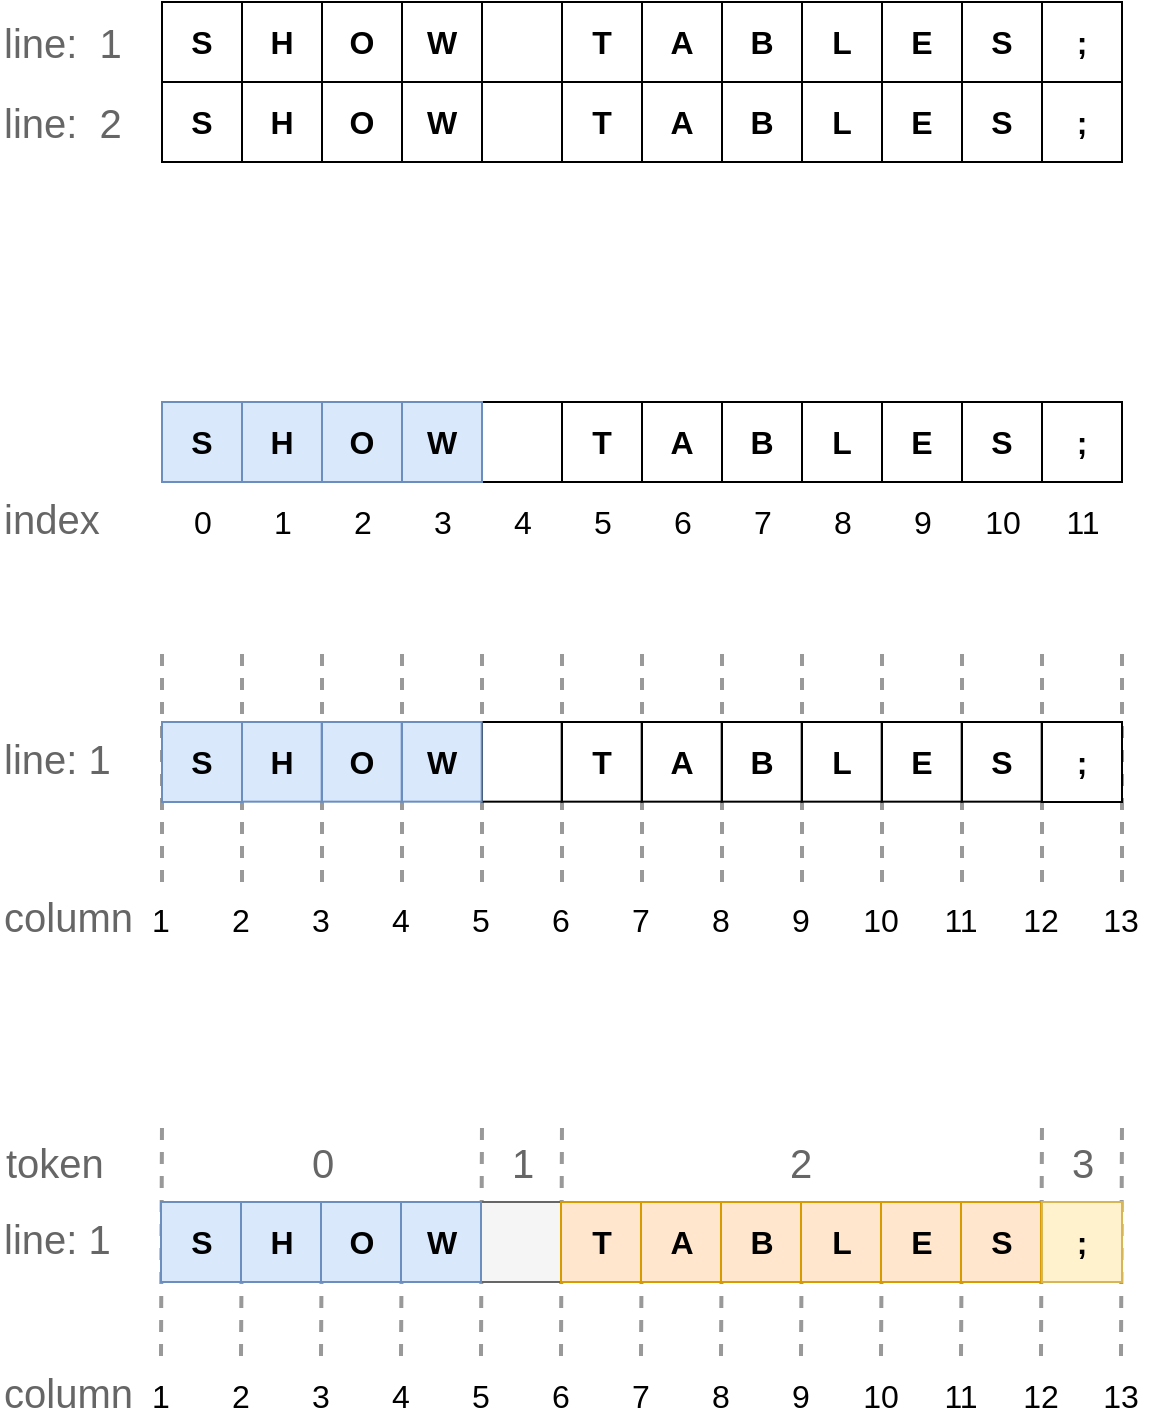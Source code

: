 <mxfile version="16.0.2" type="device" pages="3"><diagram id="_q4KXYpVYIS4yYnQBWOJ" name="position"><mxGraphModel dx="946" dy="672" grid="1" gridSize="10" guides="1" tooltips="1" connect="1" arrows="1" fold="1" page="1" pageScale="1" pageWidth="1169" pageHeight="1654" math="0" shadow="0"><root><mxCell id="0"/><mxCell id="1" parent="0"/><mxCell id="74Y4Os30hQgJt3VuQX3g-275" value="" style="group" parent="1" vertex="1" connectable="0"><mxGeometry x="79" y="120" width="561" height="80" as="geometry"/></mxCell><mxCell id="74Y4Os30hQgJt3VuQX3g-1" value="S" style="whiteSpace=wrap;html=1;aspect=fixed;fontSize=16;fontStyle=1;container=0;" parent="74Y4Os30hQgJt3VuQX3g-275" vertex="1"><mxGeometry x="81" width="40" height="40" as="geometry"/></mxCell><mxCell id="74Y4Os30hQgJt3VuQX3g-2" value="H" style="whiteSpace=wrap;html=1;aspect=fixed;fontSize=16;fontStyle=1;container=0;" parent="74Y4Os30hQgJt3VuQX3g-275" vertex="1"><mxGeometry x="121" width="40" height="40" as="geometry"/></mxCell><mxCell id="74Y4Os30hQgJt3VuQX3g-3" value="O" style="whiteSpace=wrap;html=1;aspect=fixed;fontSize=16;fontStyle=1;container=0;" parent="74Y4Os30hQgJt3VuQX3g-275" vertex="1"><mxGeometry x="161" width="40" height="40" as="geometry"/></mxCell><mxCell id="74Y4Os30hQgJt3VuQX3g-4" value="W" style="whiteSpace=wrap;html=1;aspect=fixed;fontSize=16;fontStyle=1;container=0;" parent="74Y4Os30hQgJt3VuQX3g-275" vertex="1"><mxGeometry x="201" width="40" height="40" as="geometry"/></mxCell><mxCell id="74Y4Os30hQgJt3VuQX3g-5" value="" style="whiteSpace=wrap;html=1;aspect=fixed;fontSize=16;fontStyle=1;container=0;" parent="74Y4Os30hQgJt3VuQX3g-275" vertex="1"><mxGeometry x="241" width="40" height="40" as="geometry"/></mxCell><mxCell id="74Y4Os30hQgJt3VuQX3g-6" value="T" style="whiteSpace=wrap;html=1;aspect=fixed;fontSize=16;fontStyle=1;container=0;" parent="74Y4Os30hQgJt3VuQX3g-275" vertex="1"><mxGeometry x="281" width="40" height="40" as="geometry"/></mxCell><mxCell id="74Y4Os30hQgJt3VuQX3g-7" value="A" style="whiteSpace=wrap;html=1;aspect=fixed;fontSize=16;fontStyle=1;container=0;" parent="74Y4Os30hQgJt3VuQX3g-275" vertex="1"><mxGeometry x="321" width="40" height="40" as="geometry"/></mxCell><mxCell id="74Y4Os30hQgJt3VuQX3g-8" value="B" style="whiteSpace=wrap;html=1;aspect=fixed;fontSize=16;fontStyle=1;container=0;" parent="74Y4Os30hQgJt3VuQX3g-275" vertex="1"><mxGeometry x="361" width="40" height="40" as="geometry"/></mxCell><mxCell id="74Y4Os30hQgJt3VuQX3g-9" value="L" style="whiteSpace=wrap;html=1;aspect=fixed;fontSize=16;fontStyle=1;container=0;" parent="74Y4Os30hQgJt3VuQX3g-275" vertex="1"><mxGeometry x="401" width="40" height="40" as="geometry"/></mxCell><mxCell id="74Y4Os30hQgJt3VuQX3g-10" value="E" style="whiteSpace=wrap;html=1;aspect=fixed;fontSize=16;fontStyle=1;container=0;" parent="74Y4Os30hQgJt3VuQX3g-275" vertex="1"><mxGeometry x="441" width="40" height="40" as="geometry"/></mxCell><mxCell id="74Y4Os30hQgJt3VuQX3g-11" value="S" style="whiteSpace=wrap;html=1;aspect=fixed;fontSize=16;fontStyle=1;container=0;" parent="74Y4Os30hQgJt3VuQX3g-275" vertex="1"><mxGeometry x="481" width="40" height="40" as="geometry"/></mxCell><mxCell id="74Y4Os30hQgJt3VuQX3g-12" value=";" style="whiteSpace=wrap;html=1;aspect=fixed;fontSize=16;fontStyle=1;container=0;" parent="74Y4Os30hQgJt3VuQX3g-275" vertex="1"><mxGeometry x="521" width="40" height="40" as="geometry"/></mxCell><mxCell id="74Y4Os30hQgJt3VuQX3g-13" value="S" style="whiteSpace=wrap;html=1;aspect=fixed;fontSize=16;fontStyle=1;container=0;" parent="74Y4Os30hQgJt3VuQX3g-275" vertex="1"><mxGeometry x="81" y="40" width="40" height="40" as="geometry"/></mxCell><mxCell id="74Y4Os30hQgJt3VuQX3g-14" value="H" style="whiteSpace=wrap;html=1;aspect=fixed;fontSize=16;fontStyle=1;container=0;" parent="74Y4Os30hQgJt3VuQX3g-275" vertex="1"><mxGeometry x="121" y="40" width="40" height="40" as="geometry"/></mxCell><mxCell id="74Y4Os30hQgJt3VuQX3g-15" value="O" style="whiteSpace=wrap;html=1;aspect=fixed;fontSize=16;fontStyle=1;container=0;" parent="74Y4Os30hQgJt3VuQX3g-275" vertex="1"><mxGeometry x="161" y="40" width="40" height="40" as="geometry"/></mxCell><mxCell id="74Y4Os30hQgJt3VuQX3g-16" value="W" style="whiteSpace=wrap;html=1;aspect=fixed;fontSize=16;fontStyle=1;container=0;" parent="74Y4Os30hQgJt3VuQX3g-275" vertex="1"><mxGeometry x="201" y="40" width="40" height="40" as="geometry"/></mxCell><mxCell id="74Y4Os30hQgJt3VuQX3g-17" value="" style="whiteSpace=wrap;html=1;aspect=fixed;fontSize=16;fontStyle=1;container=0;" parent="74Y4Os30hQgJt3VuQX3g-275" vertex="1"><mxGeometry x="241" y="40" width="40" height="40" as="geometry"/></mxCell><mxCell id="74Y4Os30hQgJt3VuQX3g-18" value="T" style="whiteSpace=wrap;html=1;aspect=fixed;fontSize=16;fontStyle=1;container=0;" parent="74Y4Os30hQgJt3VuQX3g-275" vertex="1"><mxGeometry x="281" y="40" width="40" height="40" as="geometry"/></mxCell><mxCell id="74Y4Os30hQgJt3VuQX3g-19" value="A" style="whiteSpace=wrap;html=1;aspect=fixed;fontSize=16;fontStyle=1;container=0;" parent="74Y4Os30hQgJt3VuQX3g-275" vertex="1"><mxGeometry x="321" y="40" width="40" height="40" as="geometry"/></mxCell><mxCell id="74Y4Os30hQgJt3VuQX3g-20" value="B" style="whiteSpace=wrap;html=1;aspect=fixed;fontSize=16;fontStyle=1;container=0;" parent="74Y4Os30hQgJt3VuQX3g-275" vertex="1"><mxGeometry x="361" y="40" width="40" height="40" as="geometry"/></mxCell><mxCell id="74Y4Os30hQgJt3VuQX3g-21" value="L" style="whiteSpace=wrap;html=1;aspect=fixed;fontSize=16;fontStyle=1;container=0;" parent="74Y4Os30hQgJt3VuQX3g-275" vertex="1"><mxGeometry x="401" y="40" width="40" height="40" as="geometry"/></mxCell><mxCell id="74Y4Os30hQgJt3VuQX3g-22" value="E" style="whiteSpace=wrap;html=1;aspect=fixed;fontSize=16;fontStyle=1;container=0;" parent="74Y4Os30hQgJt3VuQX3g-275" vertex="1"><mxGeometry x="441" y="40" width="40" height="40" as="geometry"/></mxCell><mxCell id="74Y4Os30hQgJt3VuQX3g-23" value="S" style="whiteSpace=wrap;html=1;aspect=fixed;fontSize=16;fontStyle=1;container=0;" parent="74Y4Os30hQgJt3VuQX3g-275" vertex="1"><mxGeometry x="481" y="40" width="40" height="40" as="geometry"/></mxCell><mxCell id="74Y4Os30hQgJt3VuQX3g-24" value=";" style="whiteSpace=wrap;html=1;aspect=fixed;fontSize=16;fontStyle=1;container=0;" parent="74Y4Os30hQgJt3VuQX3g-275" vertex="1"><mxGeometry x="521" y="40" width="40" height="40" as="geometry"/></mxCell><mxCell id="74Y4Os30hQgJt3VuQX3g-25" value="&lt;font style=&quot;font-size: 20px&quot; color=&quot;#666666&quot;&gt;line:&amp;nbsp; 1&lt;/font&gt;" style="text;html=1;align=left;verticalAlign=middle;resizable=0;points=[];autosize=1;strokeColor=none;fillColor=none;fontSize=16;container=0;" parent="74Y4Os30hQgJt3VuQX3g-275" vertex="1"><mxGeometry y="5" width="70" height="30" as="geometry"/></mxCell><mxCell id="74Y4Os30hQgJt3VuQX3g-26" value="&lt;font style=&quot;font-size: 20px&quot; color=&quot;#666666&quot;&gt;line:&amp;nbsp; 2&lt;/font&gt;" style="text;html=1;align=left;verticalAlign=middle;resizable=0;points=[];autosize=1;strokeColor=none;fillColor=none;fontSize=16;container=0;" parent="74Y4Os30hQgJt3VuQX3g-275" vertex="1"><mxGeometry y="45" width="70" height="30" as="geometry"/></mxCell><mxCell id="74Y4Os30hQgJt3VuQX3g-276" value="" style="group" parent="1" vertex="1" connectable="0"><mxGeometry x="79" y="320" width="561" height="70" as="geometry"/></mxCell><mxCell id="74Y4Os30hQgJt3VuQX3g-40" value="S" style="whiteSpace=wrap;html=1;aspect=fixed;fontSize=16;fontStyle=1;fillColor=#dae8fc;strokeColor=#6c8ebf;" parent="74Y4Os30hQgJt3VuQX3g-276" vertex="1"><mxGeometry x="81" width="40" height="40" as="geometry"/></mxCell><mxCell id="74Y4Os30hQgJt3VuQX3g-41" value="H" style="whiteSpace=wrap;html=1;aspect=fixed;fontSize=16;fontStyle=1;fillColor=#dae8fc;strokeColor=#6c8ebf;" parent="74Y4Os30hQgJt3VuQX3g-276" vertex="1"><mxGeometry x="121" width="40" height="40" as="geometry"/></mxCell><mxCell id="74Y4Os30hQgJt3VuQX3g-42" value="O" style="whiteSpace=wrap;html=1;aspect=fixed;fontSize=16;fontStyle=1;fillColor=#dae8fc;strokeColor=#6c8ebf;" parent="74Y4Os30hQgJt3VuQX3g-276" vertex="1"><mxGeometry x="161" width="40" height="40" as="geometry"/></mxCell><mxCell id="74Y4Os30hQgJt3VuQX3g-44" value="" style="whiteSpace=wrap;html=1;aspect=fixed;fontSize=16;fontStyle=1" parent="74Y4Os30hQgJt3VuQX3g-276" vertex="1"><mxGeometry x="241" width="40" height="40" as="geometry"/></mxCell><mxCell id="74Y4Os30hQgJt3VuQX3g-45" value="T" style="whiteSpace=wrap;html=1;aspect=fixed;fontSize=16;fontStyle=1" parent="74Y4Os30hQgJt3VuQX3g-276" vertex="1"><mxGeometry x="281" width="40" height="40" as="geometry"/></mxCell><mxCell id="74Y4Os30hQgJt3VuQX3g-46" value="A" style="whiteSpace=wrap;html=1;aspect=fixed;fontSize=16;fontStyle=1" parent="74Y4Os30hQgJt3VuQX3g-276" vertex="1"><mxGeometry x="321" width="40" height="40" as="geometry"/></mxCell><mxCell id="74Y4Os30hQgJt3VuQX3g-47" value="B" style="whiteSpace=wrap;html=1;aspect=fixed;fontSize=16;fontStyle=1" parent="74Y4Os30hQgJt3VuQX3g-276" vertex="1"><mxGeometry x="361" width="40" height="40" as="geometry"/></mxCell><mxCell id="74Y4Os30hQgJt3VuQX3g-48" value="L" style="whiteSpace=wrap;html=1;aspect=fixed;fontSize=16;fontStyle=1" parent="74Y4Os30hQgJt3VuQX3g-276" vertex="1"><mxGeometry x="401" width="40" height="40" as="geometry"/></mxCell><mxCell id="74Y4Os30hQgJt3VuQX3g-49" value="E" style="whiteSpace=wrap;html=1;aspect=fixed;fontSize=16;fontStyle=1" parent="74Y4Os30hQgJt3VuQX3g-276" vertex="1"><mxGeometry x="441" width="40" height="40" as="geometry"/></mxCell><mxCell id="74Y4Os30hQgJt3VuQX3g-50" value="S" style="whiteSpace=wrap;html=1;aspect=fixed;fontSize=16;fontStyle=1" parent="74Y4Os30hQgJt3VuQX3g-276" vertex="1"><mxGeometry x="481" width="40" height="40" as="geometry"/></mxCell><mxCell id="74Y4Os30hQgJt3VuQX3g-51" value=";" style="whiteSpace=wrap;html=1;aspect=fixed;fontSize=16;fontStyle=1" parent="74Y4Os30hQgJt3VuQX3g-276" vertex="1"><mxGeometry x="521" width="40" height="40" as="geometry"/></mxCell><mxCell id="74Y4Os30hQgJt3VuQX3g-106" value="&lt;font style=&quot;font-size: 20px ; line-height: 0.4&quot; color=&quot;#666666&quot;&gt;index&lt;/font&gt;" style="text;html=1;align=left;verticalAlign=middle;resizable=0;points=[];autosize=1;strokeColor=none;fillColor=none;fontSize=16;" parent="74Y4Os30hQgJt3VuQX3g-276" vertex="1"><mxGeometry y="50" width="60" height="20" as="geometry"/></mxCell><mxCell id="74Y4Os30hQgJt3VuQX3g-43" value="W" style="whiteSpace=wrap;html=1;aspect=fixed;fontSize=16;fontStyle=1;fillColor=#dae8fc;strokeColor=#6c8ebf;" parent="74Y4Os30hQgJt3VuQX3g-276" vertex="1"><mxGeometry x="201" width="40" height="40" as="geometry"/></mxCell><mxCell id="74Y4Os30hQgJt3VuQX3g-94" value="1" style="text;html=1;align=center;verticalAlign=middle;resizable=0;points=[];autosize=1;strokeColor=none;fillColor=none;fontSize=16;container=0;" parent="74Y4Os30hQgJt3VuQX3g-276" vertex="1"><mxGeometry x="131" y="50" width="20" height="20" as="geometry"/></mxCell><mxCell id="74Y4Os30hQgJt3VuQX3g-95" value="2" style="text;html=1;align=center;verticalAlign=middle;resizable=0;points=[];autosize=1;strokeColor=none;fillColor=none;fontSize=16;container=0;" parent="74Y4Os30hQgJt3VuQX3g-276" vertex="1"><mxGeometry x="171" y="50" width="20" height="20" as="geometry"/></mxCell><mxCell id="74Y4Os30hQgJt3VuQX3g-96" value="3" style="text;html=1;align=center;verticalAlign=middle;resizable=0;points=[];autosize=1;strokeColor=none;fillColor=none;fontSize=16;container=0;" parent="74Y4Os30hQgJt3VuQX3g-276" vertex="1"><mxGeometry x="211" y="50" width="20" height="20" as="geometry"/></mxCell><mxCell id="74Y4Os30hQgJt3VuQX3g-97" value="4" style="text;html=1;align=center;verticalAlign=middle;resizable=0;points=[];autosize=1;strokeColor=none;fillColor=none;fontSize=16;container=0;" parent="74Y4Os30hQgJt3VuQX3g-276" vertex="1"><mxGeometry x="251" y="50" width="20" height="20" as="geometry"/></mxCell><mxCell id="74Y4Os30hQgJt3VuQX3g-98" value="5" style="text;html=1;align=center;verticalAlign=middle;resizable=0;points=[];autosize=1;strokeColor=none;fillColor=none;fontSize=16;container=0;" parent="74Y4Os30hQgJt3VuQX3g-276" vertex="1"><mxGeometry x="291" y="50" width="20" height="20" as="geometry"/></mxCell><mxCell id="74Y4Os30hQgJt3VuQX3g-99" value="6" style="text;html=1;align=center;verticalAlign=middle;resizable=0;points=[];autosize=1;strokeColor=none;fillColor=none;fontSize=16;container=0;" parent="74Y4Os30hQgJt3VuQX3g-276" vertex="1"><mxGeometry x="331" y="50" width="20" height="20" as="geometry"/></mxCell><mxCell id="74Y4Os30hQgJt3VuQX3g-100" value="7" style="text;html=1;align=center;verticalAlign=middle;resizable=0;points=[];autosize=1;strokeColor=none;fillColor=none;fontSize=16;container=0;" parent="74Y4Os30hQgJt3VuQX3g-276" vertex="1"><mxGeometry x="371" y="50" width="20" height="20" as="geometry"/></mxCell><mxCell id="74Y4Os30hQgJt3VuQX3g-101" value="8" style="text;html=1;align=center;verticalAlign=middle;resizable=0;points=[];autosize=1;strokeColor=none;fillColor=none;fontSize=16;container=0;" parent="74Y4Os30hQgJt3VuQX3g-276" vertex="1"><mxGeometry x="411" y="50" width="20" height="20" as="geometry"/></mxCell><mxCell id="74Y4Os30hQgJt3VuQX3g-102" value="9" style="text;html=1;align=center;verticalAlign=middle;resizable=0;points=[];autosize=1;strokeColor=none;fillColor=none;fontSize=16;container=0;" parent="74Y4Os30hQgJt3VuQX3g-276" vertex="1"><mxGeometry x="450.92" y="50" width="20" height="20" as="geometry"/></mxCell><mxCell id="74Y4Os30hQgJt3VuQX3g-103" value="10" style="text;html=1;align=center;verticalAlign=middle;resizable=0;points=[];autosize=1;strokeColor=none;fillColor=none;fontSize=16;container=0;" parent="74Y4Os30hQgJt3VuQX3g-276" vertex="1"><mxGeometry x="485.5" y="50" width="30" height="20" as="geometry"/></mxCell><mxCell id="74Y4Os30hQgJt3VuQX3g-104" value="11" style="text;html=1;align=center;verticalAlign=middle;resizable=0;points=[];autosize=1;strokeColor=none;fillColor=none;fontSize=16;container=0;" parent="74Y4Os30hQgJt3VuQX3g-276" vertex="1"><mxGeometry x="525.5" y="50" width="30" height="20" as="geometry"/></mxCell><mxCell id="74Y4Os30hQgJt3VuQX3g-108" value="0" style="text;html=1;align=center;verticalAlign=middle;resizable=0;points=[];autosize=1;strokeColor=none;fillColor=none;fontSize=16;container=0;" parent="74Y4Os30hQgJt3VuQX3g-276" vertex="1"><mxGeometry x="90.5" y="50" width="20" height="20" as="geometry"/></mxCell><mxCell id="74Y4Os30hQgJt3VuQX3g-277" value="" style="group" parent="1" vertex="1" connectable="0"><mxGeometry x="79" y="440" width="575" height="152" as="geometry"/></mxCell><mxCell id="74Y4Os30hQgJt3VuQX3g-109" value="&lt;font style=&quot;line-height: 1.2 ; font-size: 20px&quot; color=&quot;#666666&quot;&gt;column&lt;/font&gt;" style="text;html=1;align=left;verticalAlign=middle;resizable=0;points=[];autosize=1;strokeColor=none;fillColor=none;fontSize=16;container=0;" parent="74Y4Os30hQgJt3VuQX3g-277" vertex="1"><mxGeometry y="122" width="80" height="30" as="geometry"/></mxCell><mxCell id="74Y4Os30hQgJt3VuQX3g-271" value="" style="group" parent="74Y4Os30hQgJt3VuQX3g-277" vertex="1" connectable="0"><mxGeometry x="81" width="480" height="120" as="geometry"/></mxCell><mxCell id="74Y4Os30hQgJt3VuQX3g-65" value="" style="endArrow=none;dashed=1;html=1;rounded=0;fontSize=16;strokeWidth=2;strokeColor=#999999;" parent="74Y4Os30hQgJt3VuQX3g-271" edge="1"><mxGeometry width="50" height="50" relative="1" as="geometry"><mxPoint y="120" as="sourcePoint"/><mxPoint as="targetPoint"/></mxGeometry></mxCell><mxCell id="74Y4Os30hQgJt3VuQX3g-70" value="" style="endArrow=none;dashed=1;html=1;rounded=0;fontSize=16;strokeWidth=2;strokeColor=#999999;" parent="74Y4Os30hQgJt3VuQX3g-271" edge="1"><mxGeometry width="50" height="50" relative="1" as="geometry"><mxPoint x="40" y="120" as="sourcePoint"/><mxPoint x="40" as="targetPoint"/></mxGeometry></mxCell><mxCell id="74Y4Os30hQgJt3VuQX3g-72" value="" style="endArrow=none;dashed=1;html=1;rounded=0;fontSize=16;strokeWidth=2;strokeColor=#999999;" parent="74Y4Os30hQgJt3VuQX3g-271" edge="1"><mxGeometry width="50" height="50" relative="1" as="geometry"><mxPoint x="80" y="120" as="sourcePoint"/><mxPoint x="80" as="targetPoint"/></mxGeometry></mxCell><mxCell id="74Y4Os30hQgJt3VuQX3g-74" value="" style="endArrow=none;dashed=1;html=1;rounded=0;fontSize=16;strokeWidth=2;strokeColor=#999999;" parent="74Y4Os30hQgJt3VuQX3g-271" edge="1"><mxGeometry width="50" height="50" relative="1" as="geometry"><mxPoint x="120" y="120" as="sourcePoint"/><mxPoint x="120" as="targetPoint"/></mxGeometry></mxCell><mxCell id="74Y4Os30hQgJt3VuQX3g-75" value="" style="endArrow=none;dashed=1;html=1;rounded=0;fontSize=16;strokeWidth=2;strokeColor=#999999;" parent="74Y4Os30hQgJt3VuQX3g-271" edge="1"><mxGeometry width="50" height="50" relative="1" as="geometry"><mxPoint x="160" y="120" as="sourcePoint"/><mxPoint x="160" as="targetPoint"/></mxGeometry></mxCell><mxCell id="74Y4Os30hQgJt3VuQX3g-76" value="" style="endArrow=none;dashed=1;html=1;rounded=0;fontSize=16;strokeWidth=2;strokeColor=#999999;" parent="74Y4Os30hQgJt3VuQX3g-271" edge="1"><mxGeometry width="50" height="50" relative="1" as="geometry"><mxPoint x="200" y="120" as="sourcePoint"/><mxPoint x="200" as="targetPoint"/></mxGeometry></mxCell><mxCell id="74Y4Os30hQgJt3VuQX3g-77" value="" style="endArrow=none;dashed=1;html=1;rounded=0;fontSize=16;strokeWidth=2;strokeColor=#999999;" parent="74Y4Os30hQgJt3VuQX3g-271" edge="1"><mxGeometry width="50" height="50" relative="1" as="geometry"><mxPoint x="240" y="120" as="sourcePoint"/><mxPoint x="240" as="targetPoint"/></mxGeometry></mxCell><mxCell id="74Y4Os30hQgJt3VuQX3g-78" value="" style="endArrow=none;dashed=1;html=1;rounded=0;fontSize=16;strokeWidth=2;strokeColor=#999999;" parent="74Y4Os30hQgJt3VuQX3g-271" edge="1"><mxGeometry width="50" height="50" relative="1" as="geometry"><mxPoint x="280" y="120" as="sourcePoint"/><mxPoint x="280" as="targetPoint"/></mxGeometry></mxCell><mxCell id="74Y4Os30hQgJt3VuQX3g-79" value="" style="endArrow=none;dashed=1;html=1;rounded=0;fontSize=16;strokeWidth=2;strokeColor=#999999;" parent="74Y4Os30hQgJt3VuQX3g-271" edge="1"><mxGeometry width="50" height="50" relative="1" as="geometry"><mxPoint x="320" y="120" as="sourcePoint"/><mxPoint x="320" as="targetPoint"/></mxGeometry></mxCell><mxCell id="74Y4Os30hQgJt3VuQX3g-80" value="" style="endArrow=none;dashed=1;html=1;rounded=0;fontSize=16;strokeWidth=2;strokeColor=#999999;" parent="74Y4Os30hQgJt3VuQX3g-271" edge="1"><mxGeometry width="50" height="50" relative="1" as="geometry"><mxPoint x="360" y="120" as="sourcePoint"/><mxPoint x="360" as="targetPoint"/></mxGeometry></mxCell><mxCell id="74Y4Os30hQgJt3VuQX3g-81" value="" style="endArrow=none;dashed=1;html=1;rounded=0;fontSize=16;strokeWidth=2;strokeColor=#999999;" parent="74Y4Os30hQgJt3VuQX3g-271" edge="1"><mxGeometry width="50" height="50" relative="1" as="geometry"><mxPoint x="400" y="120" as="sourcePoint"/><mxPoint x="400" as="targetPoint"/></mxGeometry></mxCell><mxCell id="74Y4Os30hQgJt3VuQX3g-82" value="" style="endArrow=none;dashed=1;html=1;rounded=0;fontSize=16;strokeWidth=2;strokeColor=#999999;" parent="74Y4Os30hQgJt3VuQX3g-271" edge="1"><mxGeometry width="50" height="50" relative="1" as="geometry"><mxPoint x="440" y="120" as="sourcePoint"/><mxPoint x="440" as="targetPoint"/></mxGeometry></mxCell><mxCell id="74Y4Os30hQgJt3VuQX3g-83" value="" style="endArrow=none;dashed=1;html=1;rounded=0;fontSize=16;strokeWidth=2;strokeColor=#999999;" parent="74Y4Os30hQgJt3VuQX3g-271" edge="1"><mxGeometry width="50" height="50" relative="1" as="geometry"><mxPoint x="480" y="120" as="sourcePoint"/><mxPoint x="480" as="targetPoint"/></mxGeometry></mxCell><mxCell id="74Y4Os30hQgJt3VuQX3g-27" value="S" style="whiteSpace=wrap;html=1;aspect=fixed;fontSize=16;fontStyle=1;fillColor=#dae8fc;strokeColor=#6c8ebf;container=0;" parent="74Y4Os30hQgJt3VuQX3g-277" vertex="1"><mxGeometry x="81" y="40" width="40" height="40" as="geometry"/></mxCell><mxCell id="74Y4Os30hQgJt3VuQX3g-28" value="H" style="whiteSpace=wrap;html=1;aspect=fixed;fontSize=16;fontStyle=1;fillColor=#dae8fc;strokeColor=#6c8ebf;container=0;" parent="74Y4Os30hQgJt3VuQX3g-277" vertex="1"><mxGeometry x="121" y="40" width="39.834" height="39.834" as="geometry"/></mxCell><mxCell id="74Y4Os30hQgJt3VuQX3g-29" value="O" style="whiteSpace=wrap;html=1;aspect=fixed;fontSize=16;fontStyle=1;fillColor=#dae8fc;strokeColor=#6c8ebf;container=0;" parent="74Y4Os30hQgJt3VuQX3g-277" vertex="1"><mxGeometry x="161.0" y="40" width="39.834" height="39.834" as="geometry"/></mxCell><mxCell id="74Y4Os30hQgJt3VuQX3g-31" value="" style="whiteSpace=wrap;html=1;aspect=fixed;fontSize=16;fontStyle=1;container=0;" parent="74Y4Os30hQgJt3VuQX3g-277" vertex="1"><mxGeometry x="241.0" y="40" width="39.834" height="39.834" as="geometry"/></mxCell><mxCell id="74Y4Os30hQgJt3VuQX3g-32" value="T" style="whiteSpace=wrap;html=1;aspect=fixed;fontSize=16;fontStyle=1;container=0;" parent="74Y4Os30hQgJt3VuQX3g-277" vertex="1"><mxGeometry x="281.0" y="40" width="39.834" height="39.834" as="geometry"/></mxCell><mxCell id="74Y4Os30hQgJt3VuQX3g-33" value="A" style="whiteSpace=wrap;html=1;aspect=fixed;fontSize=16;fontStyle=1;container=0;" parent="74Y4Os30hQgJt3VuQX3g-277" vertex="1"><mxGeometry x="321.0" y="40" width="39.834" height="39.834" as="geometry"/></mxCell><mxCell id="74Y4Os30hQgJt3VuQX3g-34" value="B" style="whiteSpace=wrap;html=1;aspect=fixed;fontSize=16;fontStyle=1;container=0;" parent="74Y4Os30hQgJt3VuQX3g-277" vertex="1"><mxGeometry x="361.0" y="40" width="39.834" height="39.834" as="geometry"/></mxCell><mxCell id="74Y4Os30hQgJt3VuQX3g-35" value="L" style="whiteSpace=wrap;html=1;aspect=fixed;fontSize=16;fontStyle=1;container=0;" parent="74Y4Os30hQgJt3VuQX3g-277" vertex="1"><mxGeometry x="401.0" y="40" width="39.834" height="39.834" as="geometry"/></mxCell><mxCell id="74Y4Os30hQgJt3VuQX3g-36" value="E" style="whiteSpace=wrap;html=1;aspect=fixed;fontSize=16;fontStyle=1;container=0;" parent="74Y4Os30hQgJt3VuQX3g-277" vertex="1"><mxGeometry x="441.0" y="40" width="39.834" height="39.834" as="geometry"/></mxCell><mxCell id="74Y4Os30hQgJt3VuQX3g-37" value="S" style="whiteSpace=wrap;html=1;aspect=fixed;fontSize=16;fontStyle=1;container=0;" parent="74Y4Os30hQgJt3VuQX3g-277" vertex="1"><mxGeometry x="481.0" y="40" width="39.834" height="39.834" as="geometry"/></mxCell><mxCell id="74Y4Os30hQgJt3VuQX3g-38" value=";" style="whiteSpace=wrap;html=1;aspect=fixed;fontSize=16;fontStyle=1;container=0;" parent="74Y4Os30hQgJt3VuQX3g-277" vertex="1"><mxGeometry x="521.0" y="40" width="40" height="40" as="geometry"/></mxCell><mxCell id="74Y4Os30hQgJt3VuQX3g-30" value="W" style="whiteSpace=wrap;html=1;aspect=fixed;fontSize=16;fontStyle=1;fillColor=#dae8fc;strokeColor=#6c8ebf;container=0;" parent="74Y4Os30hQgJt3VuQX3g-277" vertex="1"><mxGeometry x="201" y="40" width="39.834" height="39.834" as="geometry"/></mxCell><mxCell id="74Y4Os30hQgJt3VuQX3g-273" value="" style="group" parent="74Y4Os30hQgJt3VuQX3g-277" vertex="1" connectable="0"><mxGeometry x="70" y="129" width="505" height="20" as="geometry"/></mxCell><mxCell id="74Y4Os30hQgJt3VuQX3g-71" value="1" style="text;html=1;align=center;verticalAlign=middle;resizable=0;points=[];autosize=1;strokeColor=none;fillColor=none;fontSize=16;container=0;" parent="74Y4Os30hQgJt3VuQX3g-273" vertex="1"><mxGeometry width="20" height="20" as="geometry"/></mxCell><mxCell id="74Y4Os30hQgJt3VuQX3g-73" value="2" style="text;html=1;align=center;verticalAlign=middle;resizable=0;points=[];autosize=1;strokeColor=none;fillColor=none;fontSize=16;container=0;" parent="74Y4Os30hQgJt3VuQX3g-273" vertex="1"><mxGeometry x="40" width="20" height="20" as="geometry"/></mxCell><mxCell id="74Y4Os30hQgJt3VuQX3g-84" value="3" style="text;html=1;align=center;verticalAlign=middle;resizable=0;points=[];autosize=1;strokeColor=none;fillColor=none;fontSize=16;container=0;" parent="74Y4Os30hQgJt3VuQX3g-273" vertex="1"><mxGeometry x="80" width="20" height="20" as="geometry"/></mxCell><mxCell id="74Y4Os30hQgJt3VuQX3g-85" value="4" style="text;html=1;align=center;verticalAlign=middle;resizable=0;points=[];autosize=1;strokeColor=none;fillColor=none;fontSize=16;container=0;" parent="74Y4Os30hQgJt3VuQX3g-273" vertex="1"><mxGeometry x="120" width="20" height="20" as="geometry"/></mxCell><mxCell id="74Y4Os30hQgJt3VuQX3g-86" value="5" style="text;html=1;align=center;verticalAlign=middle;resizable=0;points=[];autosize=1;strokeColor=none;fillColor=none;fontSize=16;container=0;" parent="74Y4Os30hQgJt3VuQX3g-273" vertex="1"><mxGeometry x="160" width="20" height="20" as="geometry"/></mxCell><mxCell id="74Y4Os30hQgJt3VuQX3g-87" value="6" style="text;html=1;align=center;verticalAlign=middle;resizable=0;points=[];autosize=1;strokeColor=none;fillColor=none;fontSize=16;container=0;" parent="74Y4Os30hQgJt3VuQX3g-273" vertex="1"><mxGeometry x="200" width="20" height="20" as="geometry"/></mxCell><mxCell id="74Y4Os30hQgJt3VuQX3g-88" value="7" style="text;html=1;align=center;verticalAlign=middle;resizable=0;points=[];autosize=1;strokeColor=none;fillColor=none;fontSize=16;container=0;" parent="74Y4Os30hQgJt3VuQX3g-273" vertex="1"><mxGeometry x="240" width="20" height="20" as="geometry"/></mxCell><mxCell id="74Y4Os30hQgJt3VuQX3g-89" value="8" style="text;html=1;align=center;verticalAlign=middle;resizable=0;points=[];autosize=1;strokeColor=none;fillColor=none;fontSize=16;container=0;" parent="74Y4Os30hQgJt3VuQX3g-273" vertex="1"><mxGeometry x="280" width="20" height="20" as="geometry"/></mxCell><mxCell id="74Y4Os30hQgJt3VuQX3g-90" value="9" style="text;html=1;align=center;verticalAlign=middle;resizable=0;points=[];autosize=1;strokeColor=none;fillColor=none;fontSize=16;container=0;" parent="74Y4Os30hQgJt3VuQX3g-273" vertex="1"><mxGeometry x="320" width="20" height="20" as="geometry"/></mxCell><mxCell id="74Y4Os30hQgJt3VuQX3g-91" value="10" style="text;html=1;align=center;verticalAlign=middle;resizable=0;points=[];autosize=1;strokeColor=none;fillColor=none;fontSize=16;container=0;" parent="74Y4Os30hQgJt3VuQX3g-273" vertex="1"><mxGeometry x="355" width="30" height="20" as="geometry"/></mxCell><mxCell id="74Y4Os30hQgJt3VuQX3g-92" value="11" style="text;html=1;align=center;verticalAlign=middle;resizable=0;points=[];autosize=1;strokeColor=none;fillColor=none;fontSize=16;container=0;" parent="74Y4Os30hQgJt3VuQX3g-273" vertex="1"><mxGeometry x="395" width="30" height="20" as="geometry"/></mxCell><mxCell id="74Y4Os30hQgJt3VuQX3g-93" value="12" style="text;html=1;align=center;verticalAlign=middle;resizable=0;points=[];autosize=1;strokeColor=none;fillColor=none;fontSize=16;container=0;" parent="74Y4Os30hQgJt3VuQX3g-273" vertex="1"><mxGeometry x="435" width="30" height="20" as="geometry"/></mxCell><mxCell id="74Y4Os30hQgJt3VuQX3g-107" value="13" style="text;html=1;align=center;verticalAlign=middle;resizable=0;points=[];autosize=1;strokeColor=none;fillColor=none;fontSize=16;container=0;" parent="74Y4Os30hQgJt3VuQX3g-273" vertex="1"><mxGeometry x="475" width="30" height="20" as="geometry"/></mxCell><mxCell id="74Y4Os30hQgJt3VuQX3g-281" value="line:  1" style="text;whiteSpace=wrap;html=1;fontSize=20;fontColor=#666666;" parent="74Y4Os30hQgJt3VuQX3g-277" vertex="1"><mxGeometry y="40" width="80" height="40" as="geometry"/></mxCell><mxCell id="74Y4Os30hQgJt3VuQX3g-279" value="" style="group" parent="1" vertex="1" connectable="0"><mxGeometry x="79" y="680" width="575" height="150" as="geometry"/></mxCell><mxCell id="74Y4Os30hQgJt3VuQX3g-220" value="&lt;font style=&quot;line-height: 1.2 ; font-size: 20px&quot; color=&quot;#666666&quot;&gt;column&lt;/font&gt;" style="text;html=1;align=left;verticalAlign=middle;resizable=0;points=[];autosize=1;strokeColor=none;fillColor=none;fontSize=16;container=0;" parent="74Y4Os30hQgJt3VuQX3g-279" vertex="1"><mxGeometry y="120" width="80" height="30" as="geometry"/></mxCell><mxCell id="74Y4Os30hQgJt3VuQX3g-264" value="token" style="text;html=1;align=left;verticalAlign=middle;resizable=0;points=[];autosize=1;strokeColor=none;fillColor=none;fontSize=20;fontColor=#666666;container=0;" parent="74Y4Os30hQgJt3VuQX3g-279" vertex="1"><mxGeometry x="1" y="5" width="60" height="30" as="geometry"/></mxCell><mxCell id="74Y4Os30hQgJt3VuQX3g-278" value="" style="group" parent="74Y4Os30hQgJt3VuQX3g-279" vertex="1" connectable="0"><mxGeometry x="70" width="505" height="147" as="geometry"/></mxCell><mxCell id="74Y4Os30hQgJt3VuQX3g-242" value="" style="endArrow=none;dashed=1;html=1;rounded=0;fontSize=16;strokeWidth=2;strokeColor=#999999;" parent="74Y4Os30hQgJt3VuQX3g-278" edge="1"><mxGeometry width="50" height="50" relative="1" as="geometry"><mxPoint x="250.5" y="117" as="sourcePoint"/><mxPoint x="251" y="40" as="targetPoint"/></mxGeometry></mxCell><mxCell id="74Y4Os30hQgJt3VuQX3g-234" value="" style="endArrow=none;dashed=1;html=1;rounded=0;fontSize=16;strokeWidth=2;strokeColor=#999999;" parent="74Y4Os30hQgJt3VuQX3g-278" edge="1"><mxGeometry width="50" height="50" relative="1" as="geometry"><mxPoint x="10.5" y="117" as="sourcePoint"/><mxPoint x="11" as="targetPoint"/></mxGeometry></mxCell><mxCell id="74Y4Os30hQgJt3VuQX3g-235" value="" style="endArrow=none;dashed=1;html=1;rounded=0;fontSize=16;strokeWidth=2;strokeColor=#999999;" parent="74Y4Os30hQgJt3VuQX3g-278" edge="1"><mxGeometry width="50" height="50" relative="1" as="geometry"><mxPoint x="50.5" y="117" as="sourcePoint"/><mxPoint x="51" y="40" as="targetPoint"/></mxGeometry></mxCell><mxCell id="74Y4Os30hQgJt3VuQX3g-237" value="" style="endArrow=none;dashed=1;html=1;rounded=0;fontSize=16;strokeWidth=2;strokeColor=#999999;" parent="74Y4Os30hQgJt3VuQX3g-278" edge="1"><mxGeometry width="50" height="50" relative="1" as="geometry"><mxPoint x="90.5" y="117" as="sourcePoint"/><mxPoint x="91" y="40" as="targetPoint"/></mxGeometry></mxCell><mxCell id="74Y4Os30hQgJt3VuQX3g-239" value="" style="endArrow=none;dashed=1;html=1;rounded=0;fontSize=16;strokeWidth=2;strokeColor=#999999;" parent="74Y4Os30hQgJt3VuQX3g-278" edge="1"><mxGeometry width="50" height="50" relative="1" as="geometry"><mxPoint x="130.5" y="117" as="sourcePoint"/><mxPoint x="131" y="40" as="targetPoint"/></mxGeometry></mxCell><mxCell id="74Y4Os30hQgJt3VuQX3g-240" value="" style="endArrow=none;dashed=1;html=1;rounded=0;fontSize=16;strokeWidth=2;strokeColor=#999999;" parent="74Y4Os30hQgJt3VuQX3g-278" edge="1"><mxGeometry width="50" height="50" relative="1" as="geometry"><mxPoint x="170.5" y="117" as="sourcePoint"/><mxPoint x="171" as="targetPoint"/></mxGeometry></mxCell><mxCell id="74Y4Os30hQgJt3VuQX3g-241" value="" style="endArrow=none;dashed=1;html=1;rounded=0;fontSize=16;strokeWidth=2;strokeColor=#999999;" parent="74Y4Os30hQgJt3VuQX3g-278" edge="1"><mxGeometry width="50" height="50" relative="1" as="geometry"><mxPoint x="210.5" y="117" as="sourcePoint"/><mxPoint x="211" as="targetPoint"/></mxGeometry></mxCell><mxCell id="74Y4Os30hQgJt3VuQX3g-243" value="" style="endArrow=none;dashed=1;html=1;rounded=0;fontSize=16;strokeWidth=2;strokeColor=#999999;" parent="74Y4Os30hQgJt3VuQX3g-278" edge="1"><mxGeometry width="50" height="50" relative="1" as="geometry"><mxPoint x="290.5" y="117" as="sourcePoint"/><mxPoint x="291" y="40" as="targetPoint"/></mxGeometry></mxCell><mxCell id="74Y4Os30hQgJt3VuQX3g-244" value="" style="endArrow=none;dashed=1;html=1;rounded=0;fontSize=16;strokeWidth=2;strokeColor=#999999;" parent="74Y4Os30hQgJt3VuQX3g-278" edge="1"><mxGeometry width="50" height="50" relative="1" as="geometry"><mxPoint x="330.5" y="117" as="sourcePoint"/><mxPoint x="331" y="40" as="targetPoint"/></mxGeometry></mxCell><mxCell id="74Y4Os30hQgJt3VuQX3g-245" value="" style="endArrow=none;dashed=1;html=1;rounded=0;fontSize=16;strokeWidth=2;strokeColor=#999999;" parent="74Y4Os30hQgJt3VuQX3g-278" edge="1"><mxGeometry width="50" height="50" relative="1" as="geometry"><mxPoint x="370.5" y="117" as="sourcePoint"/><mxPoint x="371" y="40" as="targetPoint"/></mxGeometry></mxCell><mxCell id="74Y4Os30hQgJt3VuQX3g-246" value="" style="endArrow=none;dashed=1;html=1;rounded=0;fontSize=16;strokeWidth=2;strokeColor=#999999;" parent="74Y4Os30hQgJt3VuQX3g-278" edge="1"><mxGeometry width="50" height="50" relative="1" as="geometry"><mxPoint x="410.5" y="117" as="sourcePoint"/><mxPoint x="411" y="40" as="targetPoint"/></mxGeometry></mxCell><mxCell id="74Y4Os30hQgJt3VuQX3g-247" value="" style="endArrow=none;dashed=1;html=1;rounded=0;fontSize=16;strokeWidth=2;strokeColor=#999999;" parent="74Y4Os30hQgJt3VuQX3g-278" edge="1"><mxGeometry width="50" height="50" relative="1" as="geometry"><mxPoint x="450.5" y="117" as="sourcePoint"/><mxPoint x="451" as="targetPoint"/></mxGeometry></mxCell><mxCell id="74Y4Os30hQgJt3VuQX3g-248" value="" style="endArrow=none;dashed=1;html=1;rounded=0;fontSize=16;strokeWidth=2;strokeColor=#999999;" parent="74Y4Os30hQgJt3VuQX3g-278" edge="1"><mxGeometry width="50" height="50" relative="1" as="geometry"><mxPoint x="490.5" y="117" as="sourcePoint"/><mxPoint x="491" as="targetPoint"/></mxGeometry></mxCell><mxCell id="74Y4Os30hQgJt3VuQX3g-222" value="S" style="whiteSpace=wrap;html=1;aspect=fixed;fontSize=16;fontStyle=1;container=0;fillColor=#dae8fc;strokeColor=#6c8ebf;" parent="74Y4Os30hQgJt3VuQX3g-278" vertex="1"><mxGeometry x="10.5" y="40" width="40" height="40" as="geometry"/></mxCell><mxCell id="74Y4Os30hQgJt3VuQX3g-223" value="H" style="whiteSpace=wrap;html=1;aspect=fixed;fontSize=16;fontStyle=1;container=0;fillColor=#dae8fc;strokeColor=#6c8ebf;" parent="74Y4Os30hQgJt3VuQX3g-278" vertex="1"><mxGeometry x="50.5" y="40" width="40" height="40" as="geometry"/></mxCell><mxCell id="74Y4Os30hQgJt3VuQX3g-224" value="O" style="whiteSpace=wrap;html=1;aspect=fixed;fontSize=16;fontStyle=1;container=0;fillColor=#dae8fc;strokeColor=#6c8ebf;" parent="74Y4Os30hQgJt3VuQX3g-278" vertex="1"><mxGeometry x="90.5" y="40" width="40" height="40" as="geometry"/></mxCell><mxCell id="74Y4Os30hQgJt3VuQX3g-226" value="" style="whiteSpace=wrap;html=1;aspect=fixed;fontSize=16;fontStyle=1;container=0;fillColor=#f5f5f5;fontColor=#333333;strokeColor=#666666;" parent="74Y4Os30hQgJt3VuQX3g-278" vertex="1"><mxGeometry x="170.5" y="40" width="40" height="40" as="geometry"/></mxCell><mxCell id="74Y4Os30hQgJt3VuQX3g-227" value="T" style="whiteSpace=wrap;html=1;aspect=fixed;fontSize=16;fontStyle=1;container=0;fillColor=#ffe6cc;strokeColor=#d79b00;" parent="74Y4Os30hQgJt3VuQX3g-278" vertex="1"><mxGeometry x="210.5" y="40" width="40" height="40" as="geometry"/></mxCell><mxCell id="74Y4Os30hQgJt3VuQX3g-228" value="A" style="whiteSpace=wrap;html=1;aspect=fixed;fontSize=16;fontStyle=1;container=0;fillColor=#ffe6cc;strokeColor=#d79b00;" parent="74Y4Os30hQgJt3VuQX3g-278" vertex="1"><mxGeometry x="250.5" y="40" width="40" height="40" as="geometry"/></mxCell><mxCell id="74Y4Os30hQgJt3VuQX3g-229" value="B" style="whiteSpace=wrap;html=1;aspect=fixed;fontSize=16;fontStyle=1;container=0;fillColor=#ffe6cc;strokeColor=#d79b00;" parent="74Y4Os30hQgJt3VuQX3g-278" vertex="1"><mxGeometry x="290.5" y="40" width="40" height="40" as="geometry"/></mxCell><mxCell id="74Y4Os30hQgJt3VuQX3g-230" value="L" style="whiteSpace=wrap;html=1;aspect=fixed;fontSize=16;fontStyle=1;container=0;fillColor=#ffe6cc;strokeColor=#d79b00;" parent="74Y4Os30hQgJt3VuQX3g-278" vertex="1"><mxGeometry x="330.5" y="40" width="40" height="40" as="geometry"/></mxCell><mxCell id="74Y4Os30hQgJt3VuQX3g-231" value="E" style="whiteSpace=wrap;html=1;aspect=fixed;fontSize=16;fontStyle=1;container=0;fillColor=#ffe6cc;strokeColor=#d79b00;" parent="74Y4Os30hQgJt3VuQX3g-278" vertex="1"><mxGeometry x="370.5" y="40" width="40" height="40" as="geometry"/></mxCell><mxCell id="74Y4Os30hQgJt3VuQX3g-232" value="S" style="whiteSpace=wrap;html=1;aspect=fixed;fontSize=16;fontStyle=1;container=0;fillColor=#ffe6cc;strokeColor=#d79b00;" parent="74Y4Os30hQgJt3VuQX3g-278" vertex="1"><mxGeometry x="410.5" y="40" width="40" height="40" as="geometry"/></mxCell><mxCell id="74Y4Os30hQgJt3VuQX3g-233" value=";" style="whiteSpace=wrap;html=1;aspect=fixed;fontSize=16;fontStyle=1;container=0;fillColor=#fff2cc;strokeColor=#d6b656;" parent="74Y4Os30hQgJt3VuQX3g-278" vertex="1"><mxGeometry x="451" y="40" width="40" height="40" as="geometry"/></mxCell><mxCell id="74Y4Os30hQgJt3VuQX3g-261" value="0" style="text;html=1;align=center;verticalAlign=middle;resizable=0;points=[];autosize=1;strokeColor=none;fillColor=none;fontSize=20;fontColor=#666666;container=0;" parent="74Y4Os30hQgJt3VuQX3g-278" vertex="1"><mxGeometry x="76" y="5" width="30" height="30" as="geometry"/></mxCell><mxCell id="74Y4Os30hQgJt3VuQX3g-262" value="1" style="text;html=1;align=center;verticalAlign=middle;resizable=0;points=[];autosize=1;strokeColor=none;fillColor=none;fontSize=20;fontColor=#666666;container=0;" parent="74Y4Os30hQgJt3VuQX3g-278" vertex="1"><mxGeometry x="176" y="5" width="30" height="30" as="geometry"/></mxCell><mxCell id="74Y4Os30hQgJt3VuQX3g-263" value="2" style="text;html=1;align=center;verticalAlign=middle;resizable=0;points=[];autosize=1;strokeColor=none;fillColor=none;fontSize=20;fontColor=#666666;container=0;" parent="74Y4Os30hQgJt3VuQX3g-278" vertex="1"><mxGeometry x="315" y="5" width="30" height="30" as="geometry"/></mxCell><mxCell id="74Y4Os30hQgJt3VuQX3g-265" value="3" style="text;html=1;align=center;verticalAlign=middle;resizable=0;points=[];autosize=1;strokeColor=none;fillColor=none;fontSize=20;fontColor=#666666;container=0;" parent="74Y4Os30hQgJt3VuQX3g-278" vertex="1"><mxGeometry x="455.5" y="5" width="30" height="30" as="geometry"/></mxCell><mxCell id="74Y4Os30hQgJt3VuQX3g-270" value="" style="group" parent="74Y4Os30hQgJt3VuQX3g-278" vertex="1" connectable="0"><mxGeometry y="127" width="505" height="20" as="geometry"/></mxCell><mxCell id="74Y4Os30hQgJt3VuQX3g-236" value="1" style="text;html=1;align=center;verticalAlign=middle;resizable=0;points=[];autosize=1;strokeColor=none;fillColor=none;fontSize=16;container=0;" parent="74Y4Os30hQgJt3VuQX3g-270" vertex="1"><mxGeometry width="20" height="20" as="geometry"/></mxCell><mxCell id="74Y4Os30hQgJt3VuQX3g-238" value="2" style="text;html=1;align=center;verticalAlign=middle;resizable=0;points=[];autosize=1;strokeColor=none;fillColor=none;fontSize=16;container=0;" parent="74Y4Os30hQgJt3VuQX3g-270" vertex="1"><mxGeometry x="40" width="20" height="20" as="geometry"/></mxCell><mxCell id="74Y4Os30hQgJt3VuQX3g-249" value="3" style="text;html=1;align=center;verticalAlign=middle;resizable=0;points=[];autosize=1;strokeColor=none;fillColor=none;fontSize=16;container=0;" parent="74Y4Os30hQgJt3VuQX3g-270" vertex="1"><mxGeometry x="80" width="20" height="20" as="geometry"/></mxCell><mxCell id="74Y4Os30hQgJt3VuQX3g-250" value="4" style="text;html=1;align=center;verticalAlign=middle;resizable=0;points=[];autosize=1;strokeColor=none;fillColor=none;fontSize=16;container=0;" parent="74Y4Os30hQgJt3VuQX3g-270" vertex="1"><mxGeometry x="120" width="20" height="20" as="geometry"/></mxCell><mxCell id="74Y4Os30hQgJt3VuQX3g-251" value="5" style="text;html=1;align=center;verticalAlign=middle;resizable=0;points=[];autosize=1;strokeColor=none;fillColor=none;fontSize=16;container=0;" parent="74Y4Os30hQgJt3VuQX3g-270" vertex="1"><mxGeometry x="160" width="20" height="20" as="geometry"/></mxCell><mxCell id="74Y4Os30hQgJt3VuQX3g-252" value="6" style="text;html=1;align=center;verticalAlign=middle;resizable=0;points=[];autosize=1;strokeColor=none;fillColor=none;fontSize=16;container=0;" parent="74Y4Os30hQgJt3VuQX3g-270" vertex="1"><mxGeometry x="200" width="20" height="20" as="geometry"/></mxCell><mxCell id="74Y4Os30hQgJt3VuQX3g-253" value="7" style="text;html=1;align=center;verticalAlign=middle;resizable=0;points=[];autosize=1;strokeColor=none;fillColor=none;fontSize=16;container=0;" parent="74Y4Os30hQgJt3VuQX3g-270" vertex="1"><mxGeometry x="240" width="20" height="20" as="geometry"/></mxCell><mxCell id="74Y4Os30hQgJt3VuQX3g-254" value="8" style="text;html=1;align=center;verticalAlign=middle;resizable=0;points=[];autosize=1;strokeColor=none;fillColor=none;fontSize=16;container=0;" parent="74Y4Os30hQgJt3VuQX3g-270" vertex="1"><mxGeometry x="280" width="20" height="20" as="geometry"/></mxCell><mxCell id="74Y4Os30hQgJt3VuQX3g-255" value="9" style="text;html=1;align=center;verticalAlign=middle;resizable=0;points=[];autosize=1;strokeColor=none;fillColor=none;fontSize=16;container=0;" parent="74Y4Os30hQgJt3VuQX3g-270" vertex="1"><mxGeometry x="320" width="20" height="20" as="geometry"/></mxCell><mxCell id="74Y4Os30hQgJt3VuQX3g-256" value="10" style="text;html=1;align=center;verticalAlign=middle;resizable=0;points=[];autosize=1;strokeColor=none;fillColor=none;fontSize=16;container=0;" parent="74Y4Os30hQgJt3VuQX3g-270" vertex="1"><mxGeometry x="355" width="30" height="20" as="geometry"/></mxCell><mxCell id="74Y4Os30hQgJt3VuQX3g-257" value="11" style="text;html=1;align=center;verticalAlign=middle;resizable=0;points=[];autosize=1;strokeColor=none;fillColor=none;fontSize=16;container=0;" parent="74Y4Os30hQgJt3VuQX3g-270" vertex="1"><mxGeometry x="395" width="30" height="20" as="geometry"/></mxCell><mxCell id="74Y4Os30hQgJt3VuQX3g-258" value="12" style="text;html=1;align=center;verticalAlign=middle;resizable=0;points=[];autosize=1;strokeColor=none;fillColor=none;fontSize=16;container=0;" parent="74Y4Os30hQgJt3VuQX3g-270" vertex="1"><mxGeometry x="435" width="30" height="20" as="geometry"/></mxCell><mxCell id="74Y4Os30hQgJt3VuQX3g-259" value="13" style="text;html=1;align=center;verticalAlign=middle;resizable=0;points=[];autosize=1;strokeColor=none;fillColor=none;fontSize=16;container=0;" parent="74Y4Os30hQgJt3VuQX3g-270" vertex="1"><mxGeometry x="475" width="30" height="20" as="geometry"/></mxCell><mxCell id="74Y4Os30hQgJt3VuQX3g-225" value="W" style="whiteSpace=wrap;html=1;aspect=fixed;fontSize=16;fontStyle=1;container=0;fillColor=#dae8fc;strokeColor=#6c8ebf;" parent="74Y4Os30hQgJt3VuQX3g-278" vertex="1"><mxGeometry x="130.5" y="40" width="40" height="40" as="geometry"/></mxCell><mxCell id="74Y4Os30hQgJt3VuQX3g-280" value="line:  1" style="text;whiteSpace=wrap;html=1;fontSize=20;fontColor=#666666;" parent="74Y4Os30hQgJt3VuQX3g-279" vertex="1"><mxGeometry y="40" width="80" height="40" as="geometry"/></mxCell></root></mxGraphModel></diagram><diagram id="YEErfDuKvce8Xo0fIZiL" name="column"><mxGraphModel dx="946" dy="672" grid="1" gridSize="10" guides="1" tooltips="1" connect="1" arrows="1" fold="1" page="1" pageScale="1" pageWidth="1169" pageHeight="1654" math="0" shadow="0"><root><mxCell id="6NOr_OShUcQ_jYvh35mm-0"/><mxCell id="6NOr_OShUcQ_jYvh35mm-1" parent="6NOr_OShUcQ_jYvh35mm-0"/><mxCell id="6NOr_OShUcQ_jYvh35mm-2" value="&lt;font style=&quot;font-size: 20px;&quot;&gt;o&lt;/font&gt;" style="rounded=0;whiteSpace=wrap;html=1;fontSize=20;" vertex="1" parent="6NOr_OShUcQ_jYvh35mm-1"><mxGeometry x="240" y="240" width="40" height="40" as="geometry"/></mxCell><mxCell id="6NOr_OShUcQ_jYvh35mm-3" value="n" style="rounded=0;whiteSpace=wrap;html=1;fontSize=20;" vertex="1" parent="6NOr_OShUcQ_jYvh35mm-1"><mxGeometry x="280" y="240" width="40" height="40" as="geometry"/></mxCell><mxCell id="6NOr_OShUcQ_jYvh35mm-4" value="" style="rounded=0;whiteSpace=wrap;html=1;fontSize=20;" vertex="1" parent="6NOr_OShUcQ_jYvh35mm-1"><mxGeometry x="320" y="240" width="40" height="40" as="geometry"/></mxCell><mxCell id="6NOr_OShUcQ_jYvh35mm-5" value="t" style="rounded=0;whiteSpace=wrap;html=1;fontSize=20;" vertex="1" parent="6NOr_OShUcQ_jYvh35mm-1"><mxGeometry x="360" y="240" width="40" height="40" as="geometry"/></mxCell><mxCell id="6NOr_OShUcQ_jYvh35mm-6" value="." style="rounded=0;whiteSpace=wrap;html=1;fontSize=20;" vertex="1" parent="6NOr_OShUcQ_jYvh35mm-1"><mxGeometry x="440" y="240" width="40" height="40" as="geometry"/></mxCell><mxCell id="6NOr_OShUcQ_jYvh35mm-7" value="1" style="rounded=0;whiteSpace=wrap;html=1;fontSize=20;" vertex="1" parent="6NOr_OShUcQ_jYvh35mm-1"><mxGeometry x="400" y="240" width="40" height="40" as="geometry"/></mxCell><mxCell id="6NOr_OShUcQ_jYvh35mm-8" value="a" style="rounded=0;whiteSpace=wrap;html=1;fontSize=20;" vertex="1" parent="6NOr_OShUcQ_jYvh35mm-1"><mxGeometry x="480" y="240" width="40" height="40" as="geometry"/></mxCell><mxCell id="6NOr_OShUcQ_jYvh35mm-9" value="" style="endArrow=none;dashed=1;html=1;rounded=0;fontSize=20;strokeWidth=2;fillColor=#f8cecc;strokeColor=#b85450;" edge="1" parent="6NOr_OShUcQ_jYvh35mm-1"><mxGeometry width="50" height="50" relative="1" as="geometry"><mxPoint x="240" y="320" as="sourcePoint"/><mxPoint x="240" y="200" as="targetPoint"/></mxGeometry></mxCell><mxCell id="6NOr_OShUcQ_jYvh35mm-10" value="" style="endArrow=none;dashed=1;html=1;rounded=0;fontSize=20;strokeWidth=2;fillColor=#f8cecc;strokeColor=#b85450;" edge="1" parent="6NOr_OShUcQ_jYvh35mm-1"><mxGeometry width="50" height="50" relative="1" as="geometry"><mxPoint x="279" y="320" as="sourcePoint"/><mxPoint x="279" y="200" as="targetPoint"/></mxGeometry></mxCell><mxCell id="6NOr_OShUcQ_jYvh35mm-11" value="" style="endArrow=none;dashed=1;html=1;rounded=0;fontSize=20;strokeWidth=2;fillColor=#f8cecc;strokeColor=#b85450;" edge="1" parent="6NOr_OShUcQ_jYvh35mm-1"><mxGeometry width="50" height="50" relative="1" as="geometry"><mxPoint x="320" y="320" as="sourcePoint"/><mxPoint x="320" y="200" as="targetPoint"/></mxGeometry></mxCell><mxCell id="6NOr_OShUcQ_jYvh35mm-12" value="" style="endArrow=none;dashed=1;html=1;rounded=0;fontSize=20;strokeWidth=2;fillColor=#f8cecc;strokeColor=#b85450;" edge="1" parent="6NOr_OShUcQ_jYvh35mm-1"><mxGeometry width="50" height="50" relative="1" as="geometry"><mxPoint x="360" y="320" as="sourcePoint"/><mxPoint x="360" y="200" as="targetPoint"/></mxGeometry></mxCell><mxCell id="6NOr_OShUcQ_jYvh35mm-13" value="" style="endArrow=none;dashed=1;html=1;rounded=0;fontSize=20;strokeWidth=2;fillColor=#f8cecc;strokeColor=#b85450;" edge="1" parent="6NOr_OShUcQ_jYvh35mm-1"><mxGeometry width="50" height="50" relative="1" as="geometry"><mxPoint x="400" y="320" as="sourcePoint"/><mxPoint x="400" y="200" as="targetPoint"/></mxGeometry></mxCell><mxCell id="6NOr_OShUcQ_jYvh35mm-14" value="" style="endArrow=none;dashed=1;html=1;rounded=0;fontSize=20;strokeWidth=2;fillColor=#f8cecc;strokeColor=#b85450;" edge="1" parent="6NOr_OShUcQ_jYvh35mm-1"><mxGeometry width="50" height="50" relative="1" as="geometry"><mxPoint x="440" y="320" as="sourcePoint"/><mxPoint x="440" y="200" as="targetPoint"/></mxGeometry></mxCell><mxCell id="6NOr_OShUcQ_jYvh35mm-15" value="" style="endArrow=none;dashed=1;html=1;rounded=0;fontSize=20;strokeWidth=2;fillColor=#f8cecc;strokeColor=#b85450;" edge="1" parent="6NOr_OShUcQ_jYvh35mm-1"><mxGeometry width="50" height="50" relative="1" as="geometry"><mxPoint x="479" y="320" as="sourcePoint"/><mxPoint x="479" y="200" as="targetPoint"/></mxGeometry></mxCell><mxCell id="6NOr_OShUcQ_jYvh35mm-16" value="" style="endArrow=none;dashed=1;html=1;rounded=0;fontSize=20;strokeWidth=2;fillColor=#f8cecc;strokeColor=#b85450;" edge="1" parent="6NOr_OShUcQ_jYvh35mm-1"><mxGeometry width="50" height="50" relative="1" as="geometry"><mxPoint x="520" y="320" as="sourcePoint"/><mxPoint x="520" y="200" as="targetPoint"/></mxGeometry></mxCell><mxCell id="6NOr_OShUcQ_jYvh35mm-17" value="1" style="text;html=1;strokeColor=none;fillColor=none;align=center;verticalAlign=middle;whiteSpace=wrap;rounded=0;fontSize=20;" vertex="1" parent="6NOr_OShUcQ_jYvh35mm-1"><mxGeometry x="210" y="330" width="60" height="30" as="geometry"/></mxCell><mxCell id="6NOr_OShUcQ_jYvh35mm-18" value="2" style="text;html=1;strokeColor=none;fillColor=none;align=center;verticalAlign=middle;whiteSpace=wrap;rounded=0;fontSize=20;" vertex="1" parent="6NOr_OShUcQ_jYvh35mm-1"><mxGeometry x="250" y="330" width="60" height="30" as="geometry"/></mxCell><mxCell id="6NOr_OShUcQ_jYvh35mm-19" value="3" style="text;html=1;align=center;verticalAlign=middle;resizable=0;points=[];autosize=1;strokeColor=none;fillColor=none;fontSize=20;" vertex="1" parent="6NOr_OShUcQ_jYvh35mm-1"><mxGeometry x="305" y="330" width="30" height="30" as="geometry"/></mxCell><mxCell id="6NOr_OShUcQ_jYvh35mm-20" value="4" style="text;html=1;align=center;verticalAlign=middle;resizable=0;points=[];autosize=1;strokeColor=none;fillColor=none;fontSize=20;" vertex="1" parent="6NOr_OShUcQ_jYvh35mm-1"><mxGeometry x="345" y="330" width="30" height="30" as="geometry"/></mxCell><mxCell id="6NOr_OShUcQ_jYvh35mm-21" value="6" style="text;html=1;align=center;verticalAlign=middle;resizable=0;points=[];autosize=1;strokeColor=none;fillColor=none;fontSize=20;" vertex="1" parent="6NOr_OShUcQ_jYvh35mm-1"><mxGeometry x="425" y="330" width="30" height="30" as="geometry"/></mxCell><mxCell id="6NOr_OShUcQ_jYvh35mm-22" value="7" style="text;html=1;align=center;verticalAlign=middle;resizable=0;points=[];autosize=1;strokeColor=none;fillColor=none;fontSize=20;" vertex="1" parent="6NOr_OShUcQ_jYvh35mm-1"><mxGeometry x="465" y="330" width="30" height="30" as="geometry"/></mxCell><mxCell id="6NOr_OShUcQ_jYvh35mm-23" value="8" style="text;html=1;align=center;verticalAlign=middle;resizable=0;points=[];autosize=1;strokeColor=none;fillColor=none;fontSize=20;" vertex="1" parent="6NOr_OShUcQ_jYvh35mm-1"><mxGeometry x="505" y="330" width="30" height="30" as="geometry"/></mxCell><mxCell id="6NOr_OShUcQ_jYvh35mm-24" value="5" style="text;html=1;strokeColor=none;fillColor=none;align=center;verticalAlign=middle;whiteSpace=wrap;rounded=0;fontSize=20;" vertex="1" parent="6NOr_OShUcQ_jYvh35mm-1"><mxGeometry x="370" y="330" width="60" height="30" as="geometry"/></mxCell><mxCell id="6NOr_OShUcQ_jYvh35mm-25" value="&lt;font color=&quot;#666666&quot;&gt;column&lt;/font&gt;" style="text;html=1;align=center;verticalAlign=middle;resizable=0;points=[];autosize=1;strokeColor=none;fillColor=none;fontSize=20;" vertex="1" parent="6NOr_OShUcQ_jYvh35mm-1"><mxGeometry x="400" y="440" width="80" height="30" as="geometry"/></mxCell><mxCell id="6NOr_OShUcQ_jYvh35mm-26" value="" style="shape=flexArrow;endArrow=classic;html=1;rounded=0;fontSize=20;fontColor=#666666;strokeWidth=2;" edge="1" parent="6NOr_OShUcQ_jYvh35mm-1" source="6NOr_OShUcQ_jYvh35mm-25"><mxGeometry width="50" height="50" relative="1" as="geometry"><mxPoint x="410" y="430" as="sourcePoint"/><mxPoint x="440" y="370" as="targetPoint"/></mxGeometry></mxCell></root></mxGraphModel></diagram><diagram id="KIX8QD9ngx9RF9eyjcbs" name="treeAndStack"><mxGraphModel dx="1720" dy="1222" grid="1" gridSize="10" guides="1" tooltips="1" connect="1" arrows="1" fold="1" page="1" pageScale="1" pageWidth="1169" pageHeight="1654" math="0" shadow="0"><root><mxCell id="wVrYHAnEe7DIl2aOt1Kh-0"/><mxCell id="wVrYHAnEe7DIl2aOt1Kh-1" parent="wVrYHAnEe7DIl2aOt1Kh-0"/><mxCell id="wVrYHAnEe7DIl2aOt1Kh-2" value="" style="group;fontColor=#666666;shadow=0;fontFamily=Comic Sans MS;" vertex="1" connectable="0" parent="wVrYHAnEe7DIl2aOt1Kh-1"><mxGeometry x="40" y="40" width="400" height="440" as="geometry"/></mxCell><mxCell id="wVrYHAnEe7DIl2aOt1Kh-3" value="&lt;font style=&quot;font-size: 14px&quot;&gt;common&lt;br&gt;Stmt&lt;/font&gt;" style="ellipse;whiteSpace=wrap;html=1;aspect=fixed;sketch=1;shadow=0;fillColor=#dae8fc;strokeColor=#6c8ebf;fontColor=#666666;fontFamily=Comic Sans MS;" vertex="1" parent="wVrYHAnEe7DIl2aOt1Kh-2"><mxGeometry x="120" width="80" height="80" as="geometry"/></mxCell><mxCell id="wVrYHAnEe7DIl2aOt1Kh-4" value="&lt;font style=&quot;font-size: 14px&quot;&gt;createTable&lt;br&gt;Stmt&lt;/font&gt;" style="ellipse;whiteSpace=wrap;html=1;aspect=fixed;sketch=1;shadow=0;fillColor=#dae8fc;strokeColor=#6c8ebf;fontColor=#666666;fontFamily=Comic Sans MS;" vertex="1" parent="wVrYHAnEe7DIl2aOt1Kh-2"><mxGeometry x="120" y="120" width="80" height="80" as="geometry"/></mxCell><mxCell id="wVrYHAnEe7DIl2aOt1Kh-5" value="" style="edgeStyle=orthogonalEdgeStyle;rounded=0;orthogonalLoop=1;jettySize=auto;html=1;fontSize=14;sketch=1;endArrow=classicThin;endFill=1;strokeColor=#B3B3B3;fillColor=#dae8fc;fontColor=#666666;shadow=0;fontFamily=Comic Sans MS;" edge="1" parent="wVrYHAnEe7DIl2aOt1Kh-2" source="wVrYHAnEe7DIl2aOt1Kh-3" target="wVrYHAnEe7DIl2aOt1Kh-4"><mxGeometry relative="1" as="geometry"/></mxCell><mxCell id="wVrYHAnEe7DIl2aOt1Kh-6" value="&lt;span style=&quot;font-size: 14px&quot;&gt;new_tb&lt;/span&gt;" style="ellipse;whiteSpace=wrap;html=1;aspect=fixed;sketch=1;shadow=0;fillColor=#d5e8d4;strokeColor=#82b366;fontColor=#666666;fontFamily=Comic Sans MS;" vertex="1" parent="wVrYHAnEe7DIl2aOt1Kh-2"><mxGeometry y="240" width="80" height="80" as="geometry"/></mxCell><mxCell id="wVrYHAnEe7DIl2aOt1Kh-7" value="" style="edgeStyle=orthogonalEdgeStyle;rounded=0;sketch=1;orthogonalLoop=1;jettySize=auto;html=1;fontSize=14;endArrow=classicThin;endFill=1;strokeColor=#B3B3B3;curved=1;exitX=0.5;exitY=1;exitDx=0;exitDy=0;fillColor=#dae8fc;fontColor=#666666;shadow=0;fontFamily=Comic Sans MS;" edge="1" parent="wVrYHAnEe7DIl2aOt1Kh-2" source="wVrYHAnEe7DIl2aOt1Kh-4" target="wVrYHAnEe7DIl2aOt1Kh-6"><mxGeometry relative="1" as="geometry"><mxPoint x="160" y="320" as="targetPoint"/></mxGeometry></mxCell><mxCell id="wVrYHAnEe7DIl2aOt1Kh-8" value="&lt;font style=&quot;font-size: 14px&quot;&gt;select&lt;br&gt;stmt&lt;/font&gt;" style="ellipse;whiteSpace=wrap;html=1;aspect=fixed;sketch=1;shadow=0;fillColor=#dae8fc;strokeColor=#6c8ebf;fontColor=#666666;fontFamily=Comic Sans MS;" vertex="1" parent="wVrYHAnEe7DIl2aOt1Kh-2"><mxGeometry x="240" y="240" width="80" height="80" as="geometry"/></mxCell><mxCell id="wVrYHAnEe7DIl2aOt1Kh-9" value="" style="edgeStyle=orthogonalEdgeStyle;curved=1;rounded=0;sketch=1;orthogonalLoop=1;jettySize=auto;html=1;fontSize=14;endArrow=classicThin;endFill=1;strokeColor=#B3B3B3;entryX=0.5;entryY=0;entryDx=0;entryDy=0;exitX=0.5;exitY=1;exitDx=0;exitDy=0;fillColor=#dae8fc;fontColor=#666666;shadow=0;fontFamily=Comic Sans MS;" edge="1" parent="wVrYHAnEe7DIl2aOt1Kh-2" source="wVrYHAnEe7DIl2aOt1Kh-4" target="wVrYHAnEe7DIl2aOt1Kh-8"><mxGeometry relative="1" as="geometry"><mxPoint x="160" y="320" as="targetPoint"/></mxGeometry></mxCell><mxCell id="wVrYHAnEe7DIl2aOt1Kh-10" value="&lt;span style=&quot;font-size: 14px&quot;&gt;old_tb1&lt;/span&gt;" style="ellipse;whiteSpace=wrap;html=1;aspect=fixed;sketch=1;shadow=0;fillColor=#d5e8d4;strokeColor=#82b366;fontColor=#666666;fontFamily=Comic Sans MS;" vertex="1" parent="wVrYHAnEe7DIl2aOt1Kh-2"><mxGeometry x="160" y="360" width="80" height="80" as="geometry"/></mxCell><mxCell id="wVrYHAnEe7DIl2aOt1Kh-11" value="" style="edgeStyle=orthogonalEdgeStyle;curved=1;rounded=0;sketch=1;orthogonalLoop=1;jettySize=auto;html=1;fontSize=14;endArrow=classicThin;endFill=1;strokeColor=#B3B3B3;entryX=0.5;entryY=0;entryDx=0;entryDy=0;fontColor=#666666;shadow=0;fontFamily=Comic Sans MS;" edge="1" parent="wVrYHAnEe7DIl2aOt1Kh-2" source="wVrYHAnEe7DIl2aOt1Kh-8" target="wVrYHAnEe7DIl2aOt1Kh-10"><mxGeometry relative="1" as="geometry"><mxPoint x="280" y="440" as="targetPoint"/></mxGeometry></mxCell><mxCell id="wVrYHAnEe7DIl2aOt1Kh-12" value="&lt;span style=&quot;font-size: 14px&quot;&gt;old_tb2&lt;/span&gt;" style="ellipse;whiteSpace=wrap;html=1;aspect=fixed;sketch=1;shadow=0;fillColor=#d5e8d4;strokeColor=#82b366;fontColor=#666666;fontFamily=Comic Sans MS;" vertex="1" parent="wVrYHAnEe7DIl2aOt1Kh-2"><mxGeometry x="320" y="360" width="80" height="80" as="geometry"/></mxCell><mxCell id="wVrYHAnEe7DIl2aOt1Kh-13" value="" style="edgeStyle=orthogonalEdgeStyle;curved=1;rounded=0;sketch=1;orthogonalLoop=1;jettySize=auto;html=1;fontSize=14;endArrow=classicThin;endFill=1;strokeColor=#B3B3B3;entryX=0.5;entryY=0;entryDx=0;entryDy=0;exitX=0.5;exitY=1;exitDx=0;exitDy=0;fontColor=#666666;shadow=0;fontFamily=Comic Sans MS;" edge="1" parent="wVrYHAnEe7DIl2aOt1Kh-2" source="wVrYHAnEe7DIl2aOt1Kh-8" target="wVrYHAnEe7DIl2aOt1Kh-12"><mxGeometry relative="1" as="geometry"><mxPoint x="410" y="300" as="sourcePoint"/><mxPoint x="330.0" y="340" as="targetPoint"/></mxGeometry></mxCell><mxCell id="wVrYHAnEe7DIl2aOt1Kh-14" value="" style="group" vertex="1" connectable="0" parent="wVrYHAnEe7DIl2aOt1Kh-1"><mxGeometry x="55" y="560" width="465" height="160" as="geometry"/></mxCell><mxCell id="wVrYHAnEe7DIl2aOt1Kh-15" value="" style="group;shadow=0;fontSize=14;" vertex="1" connectable="0" parent="wVrYHAnEe7DIl2aOt1Kh-14"><mxGeometry x="145" y="10" width="120" height="150" as="geometry"/></mxCell><mxCell id="wVrYHAnEe7DIl2aOt1Kh-16" value="&lt;font style=&quot;font-size: 14px;&quot;&gt;stmtStack&lt;/font&gt;" style="text;html=1;align=center;verticalAlign=middle;resizable=0;points=[];autosize=1;strokeColor=none;fillColor=none;fontSize=14;fontColor=#666666;shadow=0;" vertex="1" parent="wVrYHAnEe7DIl2aOt1Kh-15"><mxGeometry x="20" width="80" height="20" as="geometry"/></mxCell><mxCell id="wVrYHAnEe7DIl2aOt1Kh-17" value="" style="rounded=0;whiteSpace=wrap;html=1;shadow=0;sketch=1;fontSize=15;strokeWidth=1;fillColor=#dae8fc;strokeColor=#6c8ebf;fontFamily=Comic Sans MS;fontColor=#4D4D4D;" vertex="1" parent="wVrYHAnEe7DIl2aOt1Kh-15"><mxGeometry y="30" width="120" height="40" as="geometry"/></mxCell><mxCell id="wVrYHAnEe7DIl2aOt1Kh-18" value="" style="rounded=0;whiteSpace=wrap;html=1;shadow=0;sketch=1;fontSize=15;strokeWidth=1;fillColor=#dae8fc;strokeColor=#6c8ebf;fontFamily=Comic Sans MS;fontColor=#4D4D4D;" vertex="1" parent="wVrYHAnEe7DIl2aOt1Kh-15"><mxGeometry y="70" width="120" height="40" as="geometry"/></mxCell><mxCell id="wVrYHAnEe7DIl2aOt1Kh-19" value="commonStmt" style="rounded=0;whiteSpace=wrap;html=1;shadow=0;sketch=1;fontSize=15;strokeWidth=1;fillColor=#dae8fc;strokeColor=#6c8ebf;fontFamily=Comic Sans MS;fontColor=#4D4D4D;" vertex="1" parent="wVrYHAnEe7DIl2aOt1Kh-15"><mxGeometry y="110" width="120" height="40" as="geometry"/></mxCell><mxCell id="wVrYHAnEe7DIl2aOt1Kh-20" value="" style="group;shadow=0;fontSize=14;" vertex="1" connectable="0" parent="wVrYHAnEe7DIl2aOt1Kh-14"><mxGeometry x="345" y="10" width="120" height="150" as="geometry"/></mxCell><mxCell id="wVrYHAnEe7DIl2aOt1Kh-21" value="&lt;span style=&quot;font-size: 14px;&quot;&gt;entityStack&lt;/span&gt;" style="text;html=1;align=center;verticalAlign=middle;resizable=0;points=[];autosize=1;strokeColor=none;fillColor=none;fontSize=14;fontColor=#666666;shadow=0;" vertex="1" parent="wVrYHAnEe7DIl2aOt1Kh-20"><mxGeometry x="20" width="80" height="20" as="geometry"/></mxCell><mxCell id="wVrYHAnEe7DIl2aOt1Kh-22" value="" style="rounded=0;whiteSpace=wrap;html=1;shadow=0;sketch=1;fontSize=15;strokeWidth=1;fillColor=#d5e8d4;strokeColor=#82b366;fontFamily=Comic Sans MS;fontColor=#4D4D4D;" vertex="1" parent="wVrYHAnEe7DIl2aOt1Kh-20"><mxGeometry y="30" width="120" height="40" as="geometry"/></mxCell><mxCell id="wVrYHAnEe7DIl2aOt1Kh-23" value="" style="rounded=0;whiteSpace=wrap;html=1;shadow=0;sketch=1;fontSize=15;strokeWidth=1;fillColor=#d5e8d4;strokeColor=#82b366;fontFamily=Comic Sans MS;fontColor=#4D4D4D;" vertex="1" parent="wVrYHAnEe7DIl2aOt1Kh-20"><mxGeometry y="70" width="120" height="40" as="geometry"/></mxCell><mxCell id="wVrYHAnEe7DIl2aOt1Kh-24" value="" style="rounded=0;whiteSpace=wrap;html=1;shadow=0;sketch=1;fontSize=15;strokeWidth=1;fillColor=#d5e8d4;strokeColor=#82b366;fontFamily=Comic Sans MS;fontColor=#4D4D4D;" vertex="1" parent="wVrYHAnEe7DIl2aOt1Kh-20"><mxGeometry y="110" width="120" height="40" as="geometry"/></mxCell><mxCell id="wVrYHAnEe7DIl2aOt1Kh-25" value="" style="group" vertex="1" connectable="0" parent="wVrYHAnEe7DIl2aOt1Kh-14"><mxGeometry y="130" width="135" height="20" as="geometry"/></mxCell><mxCell id="wVrYHAnEe7DIl2aOt1Kh-26" value="" style="endArrow=classic;html=1;rounded=0;shadow=0;sketch=1;fontSize=14;fontColor=#666666;strokeColor=#B3B3B3;strokeWidth=2;curved=1;" edge="1" parent="wVrYHAnEe7DIl2aOt1Kh-25"><mxGeometry width="50" height="50" relative="1" as="geometry"><mxPoint x="75" y="10" as="sourcePoint"/><mxPoint x="135" y="10" as="targetPoint"/></mxGeometry></mxCell><mxCell id="wVrYHAnEe7DIl2aOt1Kh-27" value="&lt;font color=&quot;#999999&quot;&gt;rootStmt&lt;/font&gt;" style="text;html=1;align=center;verticalAlign=middle;resizable=0;points=[];autosize=1;strokeColor=none;fillColor=none;fontSize=14;fontColor=#666666;" vertex="1" parent="wVrYHAnEe7DIl2aOt1Kh-25"><mxGeometry width="70" height="20" as="geometry"/></mxCell><mxCell id="wVrYHAnEe7DIl2aOt1Kh-28" value="&lt;font style=&quot;font-size: 28px&quot;&gt;1&lt;/font&gt;" style="ellipse;whiteSpace=wrap;html=1;aspect=fixed;rounded=1;shadow=0;sketch=1;fontSize=14;fontColor=#999999;strokeWidth=1;strokeColor=#999999;fontFamily=Comic Sans MS;" vertex="1" parent="wVrYHAnEe7DIl2aOt1Kh-14"><mxGeometry x="65" width="40" height="40" as="geometry"/></mxCell><mxCell id="wVrYHAnEe7DIl2aOt1Kh-29" value="" style="group" vertex="1" connectable="0" parent="wVrYHAnEe7DIl2aOt1Kh-1"><mxGeometry x="610" y="560" width="470" height="160" as="geometry"/></mxCell><mxCell id="wVrYHAnEe7DIl2aOt1Kh-30" value="" style="group;shadow=0;fontSize=14;" vertex="1" connectable="0" parent="wVrYHAnEe7DIl2aOt1Kh-29"><mxGeometry x="150" y="10" width="120" height="150" as="geometry"/></mxCell><mxCell id="wVrYHAnEe7DIl2aOt1Kh-31" value="&lt;font style=&quot;font-size: 14px;&quot;&gt;stmtStack&lt;/font&gt;" style="text;html=1;align=center;verticalAlign=middle;resizable=0;points=[];autosize=1;strokeColor=none;fillColor=none;fontSize=14;fontColor=#666666;shadow=0;" vertex="1" parent="wVrYHAnEe7DIl2aOt1Kh-30"><mxGeometry x="20" width="80" height="20" as="geometry"/></mxCell><mxCell id="wVrYHAnEe7DIl2aOt1Kh-32" value="selectStmt" style="rounded=0;whiteSpace=wrap;html=1;shadow=0;sketch=1;fontSize=15;strokeWidth=1;fillColor=#dae8fc;strokeColor=#6c8ebf;fontFamily=Comic Sans MS;fontColor=#4D4D4D;" vertex="1" parent="wVrYHAnEe7DIl2aOt1Kh-30"><mxGeometry y="30" width="120" height="40" as="geometry"/></mxCell><mxCell id="wVrYHAnEe7DIl2aOt1Kh-33" value="createTableStmt" style="rounded=0;whiteSpace=wrap;html=1;shadow=0;sketch=1;fontSize=15;strokeWidth=1;fillColor=#dae8fc;strokeColor=#6c8ebf;fontFamily=Comic Sans MS;fontColor=#4D4D4D;" vertex="1" parent="wVrYHAnEe7DIl2aOt1Kh-30"><mxGeometry y="70" width="120" height="40" as="geometry"/></mxCell><mxCell id="wVrYHAnEe7DIl2aOt1Kh-34" value="commonStmt" style="rounded=0;whiteSpace=wrap;html=1;shadow=0;sketch=1;fontSize=15;strokeWidth=1;fillColor=#dae8fc;strokeColor=#6c8ebf;fontFamily=Comic Sans MS;fontColor=#4D4D4D;" vertex="1" parent="wVrYHAnEe7DIl2aOt1Kh-30"><mxGeometry y="110" width="120" height="40" as="geometry"/></mxCell><mxCell id="wVrYHAnEe7DIl2aOt1Kh-35" value="" style="group;shadow=0;fontSize=14;" vertex="1" connectable="0" parent="wVrYHAnEe7DIl2aOt1Kh-29"><mxGeometry x="350" y="10" width="120" height="150" as="geometry"/></mxCell><mxCell id="wVrYHAnEe7DIl2aOt1Kh-36" value="&lt;span style=&quot;font-size: 14px;&quot;&gt;entityStack&lt;/span&gt;" style="text;html=1;align=center;verticalAlign=middle;resizable=0;points=[];autosize=1;strokeColor=none;fillColor=none;fontSize=14;fontColor=#666666;shadow=0;" vertex="1" parent="wVrYHAnEe7DIl2aOt1Kh-35"><mxGeometry x="20" width="80" height="20" as="geometry"/></mxCell><mxCell id="wVrYHAnEe7DIl2aOt1Kh-37" value="old_tb2" style="rounded=0;whiteSpace=wrap;html=1;shadow=0;sketch=1;fontSize=15;strokeWidth=1;fillColor=#d5e8d4;strokeColor=#82b366;fontFamily=Comic Sans MS;fontColor=#4D4D4D;" vertex="1" parent="wVrYHAnEe7DIl2aOt1Kh-35"><mxGeometry y="30" width="120" height="40" as="geometry"/></mxCell><mxCell id="wVrYHAnEe7DIl2aOt1Kh-38" value="old_tb1" style="rounded=0;whiteSpace=wrap;html=1;shadow=0;sketch=1;fontSize=15;strokeWidth=1;fillColor=#d5e8d4;strokeColor=#82b366;fontFamily=Comic Sans MS;fontColor=#4D4D4D;" vertex="1" parent="wVrYHAnEe7DIl2aOt1Kh-35"><mxGeometry y="70" width="120" height="40" as="geometry"/></mxCell><mxCell id="wVrYHAnEe7DIl2aOt1Kh-39" value="new_tb" style="rounded=0;whiteSpace=wrap;html=1;shadow=0;sketch=1;fontSize=15;strokeWidth=1;fillColor=#d5e8d4;strokeColor=#82b366;fontFamily=Comic Sans MS;fontColor=#4D4D4D;" vertex="1" parent="wVrYHAnEe7DIl2aOt1Kh-35"><mxGeometry y="110" width="120" height="40" as="geometry"/></mxCell><mxCell id="wVrYHAnEe7DIl2aOt1Kh-40" value="" style="group" vertex="1" connectable="0" parent="wVrYHAnEe7DIl2aOt1Kh-29"><mxGeometry y="90" width="135" height="20" as="geometry"/></mxCell><mxCell id="wVrYHAnEe7DIl2aOt1Kh-41" value="" style="endArrow=classic;html=1;rounded=0;shadow=0;sketch=1;fontSize=14;fontColor=#666666;strokeColor=#B3B3B3;strokeWidth=2;curved=1;" edge="1" parent="wVrYHAnEe7DIl2aOt1Kh-40"><mxGeometry width="50" height="50" relative="1" as="geometry"><mxPoint x="75" y="10" as="sourcePoint"/><mxPoint x="135" y="10" as="targetPoint"/></mxGeometry></mxCell><mxCell id="wVrYHAnEe7DIl2aOt1Kh-42" value="&lt;font color=&quot;#999999&quot;&gt;rootStmt&lt;/font&gt;" style="text;html=1;align=center;verticalAlign=middle;resizable=0;points=[];autosize=1;strokeColor=none;fillColor=none;fontSize=14;fontColor=#666666;" vertex="1" parent="wVrYHAnEe7DIl2aOt1Kh-40"><mxGeometry width="70" height="20" as="geometry"/></mxCell><mxCell id="wVrYHAnEe7DIl2aOt1Kh-43" value="&lt;span style=&quot;font-size: 28px&quot;&gt;5&lt;/span&gt;" style="ellipse;whiteSpace=wrap;html=1;aspect=fixed;rounded=1;shadow=0;sketch=1;fontSize=14;fontColor=#999999;strokeWidth=1;strokeColor=#999999;fontFamily=Comic Sans MS;" vertex="1" parent="wVrYHAnEe7DIl2aOt1Kh-29"><mxGeometry x="70" width="40" height="40" as="geometry"/></mxCell><mxCell id="wVrYHAnEe7DIl2aOt1Kh-44" value="" style="group" vertex="1" connectable="0" parent="wVrYHAnEe7DIl2aOt1Kh-1"><mxGeometry x="610" y="800" width="470" height="160" as="geometry"/></mxCell><mxCell id="wVrYHAnEe7DIl2aOt1Kh-45" value="" style="group;shadow=0;fontSize=14;" vertex="1" connectable="0" parent="wVrYHAnEe7DIl2aOt1Kh-44"><mxGeometry x="150" y="10" width="120" height="150" as="geometry"/></mxCell><mxCell id="wVrYHAnEe7DIl2aOt1Kh-46" value="&lt;font style=&quot;font-size: 14px;&quot;&gt;stmtStack&lt;/font&gt;" style="text;html=1;align=center;verticalAlign=middle;resizable=0;points=[];autosize=1;strokeColor=none;fillColor=none;fontSize=14;fontColor=#666666;shadow=0;" vertex="1" parent="wVrYHAnEe7DIl2aOt1Kh-45"><mxGeometry x="20" width="80" height="20" as="geometry"/></mxCell><mxCell id="wVrYHAnEe7DIl2aOt1Kh-47" value="" style="rounded=0;whiteSpace=wrap;html=1;shadow=0;sketch=1;fontSize=15;strokeWidth=1;fillColor=#dae8fc;strokeColor=#6c8ebf;fontFamily=Comic Sans MS;fontColor=#4D4D4D;" vertex="1" parent="wVrYHAnEe7DIl2aOt1Kh-45"><mxGeometry y="30" width="120" height="40" as="geometry"/></mxCell><mxCell id="wVrYHAnEe7DIl2aOt1Kh-48" value="createTableStmt" style="rounded=0;whiteSpace=wrap;html=1;shadow=0;sketch=1;fontSize=15;strokeWidth=1;fillColor=#dae8fc;strokeColor=#6c8ebf;fontFamily=Comic Sans MS;fontColor=#4D4D4D;" vertex="1" parent="wVrYHAnEe7DIl2aOt1Kh-45"><mxGeometry y="70" width="120" height="40" as="geometry"/></mxCell><mxCell id="wVrYHAnEe7DIl2aOt1Kh-49" value="commonStmt" style="rounded=0;whiteSpace=wrap;html=1;shadow=0;sketch=1;fontSize=15;strokeWidth=1;fillColor=#dae8fc;strokeColor=#6c8ebf;fontFamily=Comic Sans MS;fontColor=#4D4D4D;" vertex="1" parent="wVrYHAnEe7DIl2aOt1Kh-45"><mxGeometry y="110" width="120" height="40" as="geometry"/></mxCell><mxCell id="wVrYHAnEe7DIl2aOt1Kh-50" value="" style="group;shadow=0;fontSize=14;" vertex="1" connectable="0" parent="wVrYHAnEe7DIl2aOt1Kh-44"><mxGeometry x="350" y="10" width="120" height="150" as="geometry"/></mxCell><mxCell id="wVrYHAnEe7DIl2aOt1Kh-51" value="&lt;span style=&quot;font-size: 14px;&quot;&gt;entityStack&lt;/span&gt;" style="text;html=1;align=center;verticalAlign=middle;resizable=0;points=[];autosize=1;strokeColor=none;fillColor=none;fontSize=14;fontColor=#666666;shadow=0;" vertex="1" parent="wVrYHAnEe7DIl2aOt1Kh-50"><mxGeometry x="20" width="80" height="20" as="geometry"/></mxCell><mxCell id="wVrYHAnEe7DIl2aOt1Kh-52" value="old_tb2" style="rounded=0;whiteSpace=wrap;html=1;shadow=0;sketch=1;fontSize=15;strokeWidth=1;fillColor=#d5e8d4;strokeColor=#82b366;fontFamily=Comic Sans MS;fontColor=#4D4D4D;" vertex="1" parent="wVrYHAnEe7DIl2aOt1Kh-50"><mxGeometry y="30" width="120" height="40" as="geometry"/></mxCell><mxCell id="wVrYHAnEe7DIl2aOt1Kh-53" value="old_tb1" style="rounded=0;whiteSpace=wrap;html=1;shadow=0;sketch=1;fontSize=15;strokeWidth=1;fillColor=#d5e8d4;strokeColor=#82b366;fontFamily=Comic Sans MS;fontColor=#4D4D4D;" vertex="1" parent="wVrYHAnEe7DIl2aOt1Kh-50"><mxGeometry y="70" width="120" height="40" as="geometry"/></mxCell><mxCell id="wVrYHAnEe7DIl2aOt1Kh-54" value="new_tb" style="rounded=0;whiteSpace=wrap;html=1;shadow=0;sketch=1;fontSize=15;strokeWidth=1;fillColor=#d5e8d4;strokeColor=#82b366;fontFamily=Comic Sans MS;fontColor=#4D4D4D;" vertex="1" parent="wVrYHAnEe7DIl2aOt1Kh-50"><mxGeometry y="110" width="120" height="40" as="geometry"/></mxCell><mxCell id="wVrYHAnEe7DIl2aOt1Kh-55" value="" style="group" vertex="1" connectable="0" parent="wVrYHAnEe7DIl2aOt1Kh-44"><mxGeometry y="90" width="135" height="20" as="geometry"/></mxCell><mxCell id="wVrYHAnEe7DIl2aOt1Kh-56" value="" style="endArrow=classic;html=1;rounded=0;shadow=0;sketch=1;fontSize=14;fontColor=#666666;strokeColor=#B3B3B3;strokeWidth=2;curved=1;" edge="1" parent="wVrYHAnEe7DIl2aOt1Kh-55"><mxGeometry width="50" height="50" relative="1" as="geometry"><mxPoint x="75" y="10" as="sourcePoint"/><mxPoint x="135" y="10" as="targetPoint"/></mxGeometry></mxCell><mxCell id="wVrYHAnEe7DIl2aOt1Kh-57" value="&lt;font color=&quot;#999999&quot;&gt;rootStmt&lt;/font&gt;" style="text;html=1;align=center;verticalAlign=middle;resizable=0;points=[];autosize=1;strokeColor=none;fillColor=none;fontSize=14;fontColor=#666666;" vertex="1" parent="wVrYHAnEe7DIl2aOt1Kh-55"><mxGeometry width="70" height="20" as="geometry"/></mxCell><mxCell id="wVrYHAnEe7DIl2aOt1Kh-58" value="&lt;span style=&quot;font-size: 28px&quot;&gt;6&lt;/span&gt;" style="ellipse;whiteSpace=wrap;html=1;aspect=fixed;rounded=1;shadow=0;sketch=1;fontSize=14;fontColor=#999999;strokeWidth=1;strokeColor=#999999;fontFamily=Comic Sans MS;" vertex="1" parent="wVrYHAnEe7DIl2aOt1Kh-44"><mxGeometry x="70" width="40" height="40" as="geometry"/></mxCell><mxCell id="wVrYHAnEe7DIl2aOt1Kh-59" value="" style="group" vertex="1" connectable="0" parent="wVrYHAnEe7DIl2aOt1Kh-1"><mxGeometry x="55" y="800" width="465" height="160" as="geometry"/></mxCell><mxCell id="wVrYHAnEe7DIl2aOt1Kh-60" value="" style="group;shadow=0;fontSize=14;" vertex="1" connectable="0" parent="wVrYHAnEe7DIl2aOt1Kh-59"><mxGeometry x="145" y="10" width="120" height="150" as="geometry"/></mxCell><mxCell id="wVrYHAnEe7DIl2aOt1Kh-61" value="&lt;font style=&quot;font-size: 14px;&quot;&gt;stmtStack&lt;/font&gt;" style="text;html=1;align=center;verticalAlign=middle;resizable=0;points=[];autosize=1;strokeColor=none;fillColor=none;fontSize=14;fontColor=#666666;shadow=0;" vertex="1" parent="wVrYHAnEe7DIl2aOt1Kh-60"><mxGeometry x="20" width="80" height="20" as="geometry"/></mxCell><mxCell id="wVrYHAnEe7DIl2aOt1Kh-62" value="" style="rounded=0;whiteSpace=wrap;html=1;shadow=0;sketch=1;fontSize=15;strokeWidth=1;fillColor=#dae8fc;strokeColor=#6c8ebf;fontFamily=Comic Sans MS;fontColor=#4D4D4D;" vertex="1" parent="wVrYHAnEe7DIl2aOt1Kh-60"><mxGeometry y="30" width="120" height="40" as="geometry"/></mxCell><mxCell id="wVrYHAnEe7DIl2aOt1Kh-63" value="&lt;font style=&quot;font-size: 15px;&quot;&gt;createTableStmt&lt;/font&gt;" style="rounded=0;whiteSpace=wrap;html=1;shadow=0;sketch=1;fontSize=15;strokeWidth=1;fillColor=#dae8fc;strokeColor=#6c8ebf;fontFamily=Comic Sans MS;fontColor=#4D4D4D;" vertex="1" parent="wVrYHAnEe7DIl2aOt1Kh-60"><mxGeometry y="70" width="120" height="40" as="geometry"/></mxCell><mxCell id="wVrYHAnEe7DIl2aOt1Kh-64" value="commonStmt" style="rounded=0;whiteSpace=wrap;html=1;shadow=0;sketch=1;fontSize=15;strokeWidth=1;fillColor=#dae8fc;strokeColor=#6c8ebf;fontFamily=Comic Sans MS;fontColor=#4D4D4D;" vertex="1" parent="wVrYHAnEe7DIl2aOt1Kh-60"><mxGeometry y="110" width="120" height="40" as="geometry"/></mxCell><mxCell id="wVrYHAnEe7DIl2aOt1Kh-65" value="" style="group;shadow=0;fontSize=14;" vertex="1" connectable="0" parent="wVrYHAnEe7DIl2aOt1Kh-59"><mxGeometry x="345" y="10" width="120" height="150" as="geometry"/></mxCell><mxCell id="wVrYHAnEe7DIl2aOt1Kh-66" value="&lt;span style=&quot;font-size: 14px;&quot;&gt;entityStack&lt;/span&gt;" style="text;html=1;align=center;verticalAlign=middle;resizable=0;points=[];autosize=1;strokeColor=none;fillColor=none;fontSize=14;fontColor=#666666;shadow=0;" vertex="1" parent="wVrYHAnEe7DIl2aOt1Kh-65"><mxGeometry x="20" width="80" height="20" as="geometry"/></mxCell><mxCell id="wVrYHAnEe7DIl2aOt1Kh-67" value="" style="rounded=0;whiteSpace=wrap;html=1;shadow=0;sketch=1;fontSize=15;strokeWidth=1;fillColor=#d5e8d4;strokeColor=#82b366;fontFamily=Comic Sans MS;fontColor=#4D4D4D;" vertex="1" parent="wVrYHAnEe7DIl2aOt1Kh-65"><mxGeometry y="30" width="120" height="40" as="geometry"/></mxCell><mxCell id="wVrYHAnEe7DIl2aOt1Kh-68" value="" style="rounded=0;whiteSpace=wrap;html=1;shadow=0;sketch=1;fontSize=15;strokeWidth=1;fillColor=#d5e8d4;strokeColor=#82b366;fontFamily=Comic Sans MS;fontColor=#4D4D4D;" vertex="1" parent="wVrYHAnEe7DIl2aOt1Kh-65"><mxGeometry y="70" width="120" height="40" as="geometry"/></mxCell><mxCell id="wVrYHAnEe7DIl2aOt1Kh-69" value="" style="rounded=0;whiteSpace=wrap;html=1;shadow=0;sketch=1;fontSize=15;strokeWidth=1;fillColor=#d5e8d4;strokeColor=#82b366;fontFamily=Comic Sans MS;fontColor=#4D4D4D;" vertex="1" parent="wVrYHAnEe7DIl2aOt1Kh-65"><mxGeometry y="110" width="120" height="40" as="geometry"/></mxCell><mxCell id="wVrYHAnEe7DIl2aOt1Kh-70" value="" style="group" vertex="1" connectable="0" parent="wVrYHAnEe7DIl2aOt1Kh-59"><mxGeometry y="90" width="135" height="20" as="geometry"/></mxCell><mxCell id="wVrYHAnEe7DIl2aOt1Kh-71" value="" style="endArrow=classic;html=1;rounded=0;shadow=0;sketch=1;fontSize=14;fontColor=#666666;strokeColor=#B3B3B3;strokeWidth=2;curved=1;" edge="1" parent="wVrYHAnEe7DIl2aOt1Kh-70"><mxGeometry width="50" height="50" relative="1" as="geometry"><mxPoint x="75" y="10" as="sourcePoint"/><mxPoint x="135" y="10" as="targetPoint"/></mxGeometry></mxCell><mxCell id="wVrYHAnEe7DIl2aOt1Kh-72" value="&lt;font color=&quot;#999999&quot;&gt;rootStmt&lt;/font&gt;" style="text;html=1;align=center;verticalAlign=middle;resizable=0;points=[];autosize=1;strokeColor=none;fillColor=none;fontSize=14;fontColor=#666666;" vertex="1" parent="wVrYHAnEe7DIl2aOt1Kh-70"><mxGeometry width="70" height="20" as="geometry"/></mxCell><mxCell id="wVrYHAnEe7DIl2aOt1Kh-73" value="&lt;span style=&quot;font-size: 28px&quot;&gt;2&lt;/span&gt;" style="ellipse;whiteSpace=wrap;html=1;aspect=fixed;rounded=1;shadow=0;sketch=1;fontSize=14;fontColor=#999999;strokeWidth=1;strokeColor=#999999;fontFamily=Comic Sans MS;" vertex="1" parent="wVrYHAnEe7DIl2aOt1Kh-59"><mxGeometry x="65" width="40" height="40" as="geometry"/></mxCell><mxCell id="wVrYHAnEe7DIl2aOt1Kh-74" value="" style="group" vertex="1" connectable="0" parent="wVrYHAnEe7DIl2aOt1Kh-1"><mxGeometry x="610" y="1040" width="470" height="160" as="geometry"/></mxCell><mxCell id="wVrYHAnEe7DIl2aOt1Kh-75" value="" style="group;shadow=0;fontSize=14;" vertex="1" connectable="0" parent="wVrYHAnEe7DIl2aOt1Kh-74"><mxGeometry x="150" y="10" width="120" height="150" as="geometry"/></mxCell><mxCell id="wVrYHAnEe7DIl2aOt1Kh-76" value="&lt;font style=&quot;font-size: 14px;&quot;&gt;stmtStack&lt;/font&gt;" style="text;html=1;align=center;verticalAlign=middle;resizable=0;points=[];autosize=1;strokeColor=none;fillColor=none;fontSize=14;fontColor=#666666;shadow=0;" vertex="1" parent="wVrYHAnEe7DIl2aOt1Kh-75"><mxGeometry x="20" width="80" height="20" as="geometry"/></mxCell><mxCell id="wVrYHAnEe7DIl2aOt1Kh-77" value="" style="rounded=0;whiteSpace=wrap;html=1;shadow=0;sketch=1;fontSize=15;strokeWidth=1;fillColor=#dae8fc;strokeColor=#6c8ebf;fontFamily=Comic Sans MS;fontColor=#4D4D4D;" vertex="1" parent="wVrYHAnEe7DIl2aOt1Kh-75"><mxGeometry y="30" width="120" height="40" as="geometry"/></mxCell><mxCell id="wVrYHAnEe7DIl2aOt1Kh-78" value="createTableStmt" style="rounded=0;whiteSpace=wrap;html=1;shadow=0;sketch=1;fontSize=15;strokeWidth=1;fillColor=#dae8fc;strokeColor=#6c8ebf;fontFamily=Comic Sans MS;fontColor=#4D4D4D;" vertex="1" parent="wVrYHAnEe7DIl2aOt1Kh-75"><mxGeometry y="70" width="120" height="40" as="geometry"/></mxCell><mxCell id="wVrYHAnEe7DIl2aOt1Kh-79" value="commonStmt" style="rounded=0;whiteSpace=wrap;html=1;shadow=0;sketch=1;fontSize=15;strokeWidth=1;fillColor=#dae8fc;strokeColor=#6c8ebf;fontFamily=Comic Sans MS;fontColor=#4D4D4D;" vertex="1" parent="wVrYHAnEe7DIl2aOt1Kh-75"><mxGeometry y="110" width="120" height="40" as="geometry"/></mxCell><mxCell id="wVrYHAnEe7DIl2aOt1Kh-80" value="" style="group" vertex="1" connectable="0" parent="wVrYHAnEe7DIl2aOt1Kh-74"><mxGeometry y="90" width="135" height="20" as="geometry"/></mxCell><mxCell id="wVrYHAnEe7DIl2aOt1Kh-81" value="" style="endArrow=classic;html=1;rounded=0;shadow=0;sketch=1;fontSize=14;fontColor=#666666;strokeColor=#B3B3B3;strokeWidth=2;curved=1;" edge="1" parent="wVrYHAnEe7DIl2aOt1Kh-80"><mxGeometry width="50" height="50" relative="1" as="geometry"><mxPoint x="75" y="10" as="sourcePoint"/><mxPoint x="135" y="10" as="targetPoint"/></mxGeometry></mxCell><mxCell id="wVrYHAnEe7DIl2aOt1Kh-82" value="&lt;font color=&quot;#999999&quot;&gt;rootStmt&lt;/font&gt;" style="text;html=1;align=center;verticalAlign=middle;resizable=0;points=[];autosize=1;strokeColor=none;fillColor=none;fontSize=14;fontColor=#666666;" vertex="1" parent="wVrYHAnEe7DIl2aOt1Kh-80"><mxGeometry width="70" height="20" as="geometry"/></mxCell><mxCell id="wVrYHAnEe7DIl2aOt1Kh-83" value="" style="group;shadow=0;fontSize=14;" vertex="1" connectable="0" parent="wVrYHAnEe7DIl2aOt1Kh-74"><mxGeometry x="350" y="10" width="120" height="150" as="geometry"/></mxCell><mxCell id="wVrYHAnEe7DIl2aOt1Kh-84" value="&lt;span style=&quot;font-size: 14px;&quot;&gt;entityStack&lt;/span&gt;" style="text;html=1;align=center;verticalAlign=middle;resizable=0;points=[];autosize=1;strokeColor=none;fillColor=none;fontSize=14;fontColor=#666666;shadow=0;" vertex="1" parent="wVrYHAnEe7DIl2aOt1Kh-83"><mxGeometry x="20" width="80" height="20" as="geometry"/></mxCell><mxCell id="wVrYHAnEe7DIl2aOt1Kh-85" value="" style="rounded=0;whiteSpace=wrap;html=1;shadow=0;sketch=1;fontSize=15;strokeWidth=1;fillColor=#d5e8d4;strokeColor=#82b366;fontFamily=Comic Sans MS;fontColor=#4D4D4D;" vertex="1" parent="wVrYHAnEe7DIl2aOt1Kh-83"><mxGeometry y="30" width="120" height="40" as="geometry"/></mxCell><mxCell id="wVrYHAnEe7DIl2aOt1Kh-86" value="" style="rounded=0;whiteSpace=wrap;html=1;shadow=0;sketch=1;fontSize=15;strokeWidth=1;fillColor=#d5e8d4;strokeColor=#82b366;fontFamily=Comic Sans MS;fontColor=#4D4D4D;" vertex="1" parent="wVrYHAnEe7DIl2aOt1Kh-83"><mxGeometry y="70" width="120" height="40" as="geometry"/></mxCell><mxCell id="wVrYHAnEe7DIl2aOt1Kh-87" value="" style="rounded=0;whiteSpace=wrap;html=1;shadow=0;sketch=1;fontSize=15;strokeWidth=1;fillColor=#d5e8d4;strokeColor=#82b366;fontFamily=Comic Sans MS;fontColor=#4D4D4D;" vertex="1" parent="wVrYHAnEe7DIl2aOt1Kh-83"><mxGeometry y="110" width="120" height="40" as="geometry"/></mxCell><mxCell id="wVrYHAnEe7DIl2aOt1Kh-88" value="&lt;span style=&quot;font-size: 28px&quot;&gt;7&lt;/span&gt;" style="ellipse;whiteSpace=wrap;html=1;aspect=fixed;rounded=1;shadow=0;sketch=1;fontSize=14;fontColor=#999999;strokeWidth=1;strokeColor=#999999;fontFamily=Comic Sans MS;" vertex="1" parent="wVrYHAnEe7DIl2aOt1Kh-74"><mxGeometry x="70" width="40" height="40" as="geometry"/></mxCell><mxCell id="wVrYHAnEe7DIl2aOt1Kh-89" value="" style="group" vertex="1" connectable="0" parent="wVrYHAnEe7DIl2aOt1Kh-1"><mxGeometry x="55" y="1040" width="465" height="160" as="geometry"/></mxCell><mxCell id="wVrYHAnEe7DIl2aOt1Kh-90" value="" style="group;shadow=0;fontSize=14;" vertex="1" connectable="0" parent="wVrYHAnEe7DIl2aOt1Kh-89"><mxGeometry x="145" y="10" width="120" height="150" as="geometry"/></mxCell><mxCell id="wVrYHAnEe7DIl2aOt1Kh-91" value="&lt;font style=&quot;font-size: 14px;&quot;&gt;stmtStack&lt;/font&gt;" style="text;html=1;align=center;verticalAlign=middle;resizable=0;points=[];autosize=1;strokeColor=none;fillColor=none;fontSize=14;fontColor=#666666;shadow=0;" vertex="1" parent="wVrYHAnEe7DIl2aOt1Kh-90"><mxGeometry x="20" width="80" height="20" as="geometry"/></mxCell><mxCell id="wVrYHAnEe7DIl2aOt1Kh-92" value="" style="rounded=0;whiteSpace=wrap;html=1;shadow=0;sketch=1;fontSize=15;strokeWidth=1;fillColor=#dae8fc;strokeColor=#6c8ebf;fontFamily=Comic Sans MS;fontColor=#4D4D4D;" vertex="1" parent="wVrYHAnEe7DIl2aOt1Kh-90"><mxGeometry y="30" width="120" height="40" as="geometry"/></mxCell><mxCell id="wVrYHAnEe7DIl2aOt1Kh-93" value="createTableStmt" style="rounded=0;whiteSpace=wrap;html=1;shadow=0;sketch=1;fontSize=15;strokeWidth=1;fillColor=#dae8fc;strokeColor=#6c8ebf;fontFamily=Comic Sans MS;fontColor=#4D4D4D;" vertex="1" parent="wVrYHAnEe7DIl2aOt1Kh-90"><mxGeometry y="70" width="120" height="40" as="geometry"/></mxCell><mxCell id="wVrYHAnEe7DIl2aOt1Kh-94" value="commonStmt" style="rounded=0;whiteSpace=wrap;html=1;shadow=0;sketch=1;fontSize=15;strokeWidth=1;fillColor=#dae8fc;strokeColor=#6c8ebf;fontFamily=Comic Sans MS;fontColor=#4D4D4D;" vertex="1" parent="wVrYHAnEe7DIl2aOt1Kh-90"><mxGeometry y="110" width="120" height="40" as="geometry"/></mxCell><mxCell id="wVrYHAnEe7DIl2aOt1Kh-95" value="" style="group;shadow=0;fontSize=14;" vertex="1" connectable="0" parent="wVrYHAnEe7DIl2aOt1Kh-89"><mxGeometry x="345" y="10" width="120" height="150" as="geometry"/></mxCell><mxCell id="wVrYHAnEe7DIl2aOt1Kh-96" value="&lt;span style=&quot;font-size: 14px;&quot;&gt;entityStack&lt;/span&gt;" style="text;html=1;align=center;verticalAlign=middle;resizable=0;points=[];autosize=1;strokeColor=none;fillColor=none;fontSize=14;fontColor=#666666;shadow=0;" vertex="1" parent="wVrYHAnEe7DIl2aOt1Kh-95"><mxGeometry x="20" width="80" height="20" as="geometry"/></mxCell><mxCell id="wVrYHAnEe7DIl2aOt1Kh-97" value="" style="rounded=0;whiteSpace=wrap;html=1;shadow=0;sketch=1;fontSize=15;strokeWidth=1;fillColor=#d5e8d4;strokeColor=#82b366;fontFamily=Comic Sans MS;fontColor=#4D4D4D;" vertex="1" parent="wVrYHAnEe7DIl2aOt1Kh-95"><mxGeometry y="30" width="120" height="40" as="geometry"/></mxCell><mxCell id="wVrYHAnEe7DIl2aOt1Kh-98" value="" style="rounded=0;whiteSpace=wrap;html=1;shadow=0;sketch=1;fontSize=15;strokeWidth=1;fillColor=#d5e8d4;strokeColor=#82b366;fontFamily=Comic Sans MS;fontColor=#4D4D4D;" vertex="1" parent="wVrYHAnEe7DIl2aOt1Kh-95"><mxGeometry y="70" width="120" height="40" as="geometry"/></mxCell><mxCell id="wVrYHAnEe7DIl2aOt1Kh-99" value="new_tb" style="rounded=0;whiteSpace=wrap;html=1;shadow=0;sketch=1;fontSize=15;strokeWidth=1;fillColor=#d5e8d4;strokeColor=#82b366;fontFamily=Comic Sans MS;fontColor=#4D4D4D;" vertex="1" parent="wVrYHAnEe7DIl2aOt1Kh-95"><mxGeometry y="110" width="120" height="40" as="geometry"/></mxCell><mxCell id="wVrYHAnEe7DIl2aOt1Kh-100" value="" style="group" vertex="1" connectable="0" parent="wVrYHAnEe7DIl2aOt1Kh-89"><mxGeometry y="90" width="135" height="20" as="geometry"/></mxCell><mxCell id="wVrYHAnEe7DIl2aOt1Kh-101" value="" style="endArrow=classic;html=1;rounded=0;shadow=0;sketch=1;fontSize=14;fontColor=#666666;strokeColor=#B3B3B3;strokeWidth=2;curved=1;" edge="1" parent="wVrYHAnEe7DIl2aOt1Kh-100"><mxGeometry width="50" height="50" relative="1" as="geometry"><mxPoint x="75" y="10" as="sourcePoint"/><mxPoint x="135" y="10" as="targetPoint"/></mxGeometry></mxCell><mxCell id="wVrYHAnEe7DIl2aOt1Kh-102" value="&lt;font color=&quot;#999999&quot;&gt;rootStmt&lt;/font&gt;" style="text;html=1;align=center;verticalAlign=middle;resizable=0;points=[];autosize=1;strokeColor=none;fillColor=none;fontSize=14;fontColor=#666666;" vertex="1" parent="wVrYHAnEe7DIl2aOt1Kh-100"><mxGeometry width="70" height="20" as="geometry"/></mxCell><mxCell id="wVrYHAnEe7DIl2aOt1Kh-103" value="&lt;span style=&quot;font-size: 28px&quot;&gt;3&lt;/span&gt;" style="ellipse;whiteSpace=wrap;html=1;aspect=fixed;rounded=1;shadow=0;sketch=1;fontSize=14;fontColor=#999999;strokeWidth=1;strokeColor=#999999;fontFamily=Comic Sans MS;" vertex="1" parent="wVrYHAnEe7DIl2aOt1Kh-89"><mxGeometry x="65" width="40" height="40" as="geometry"/></mxCell><mxCell id="wVrYHAnEe7DIl2aOt1Kh-104" value="" style="group" vertex="1" connectable="0" parent="wVrYHAnEe7DIl2aOt1Kh-1"><mxGeometry x="55" y="1280" width="465" height="160" as="geometry"/></mxCell><mxCell id="wVrYHAnEe7DIl2aOt1Kh-105" value="" style="group;shadow=0;fontSize=14;" vertex="1" connectable="0" parent="wVrYHAnEe7DIl2aOt1Kh-104"><mxGeometry x="145" y="10" width="120" height="150" as="geometry"/></mxCell><mxCell id="wVrYHAnEe7DIl2aOt1Kh-106" value="&lt;font style=&quot;font-size: 14px;&quot;&gt;stmtStack&lt;/font&gt;" style="text;html=1;align=center;verticalAlign=middle;resizable=0;points=[];autosize=1;strokeColor=none;fillColor=none;fontSize=14;fontColor=#666666;shadow=0;" vertex="1" parent="wVrYHAnEe7DIl2aOt1Kh-105"><mxGeometry x="20" width="80" height="20" as="geometry"/></mxCell><mxCell id="wVrYHAnEe7DIl2aOt1Kh-107" value="selectStmt" style="rounded=0;whiteSpace=wrap;html=1;shadow=0;sketch=1;fontSize=15;strokeWidth=1;fillColor=#dae8fc;strokeColor=#6c8ebf;fontFamily=Comic Sans MS;fontColor=#4D4D4D;" vertex="1" parent="wVrYHAnEe7DIl2aOt1Kh-105"><mxGeometry y="30" width="120" height="40" as="geometry"/></mxCell><mxCell id="wVrYHAnEe7DIl2aOt1Kh-108" value="createTableStmt" style="rounded=0;whiteSpace=wrap;html=1;shadow=0;sketch=1;fontSize=15;strokeWidth=1;fillColor=#dae8fc;strokeColor=#6c8ebf;fontFamily=Comic Sans MS;fontColor=#4D4D4D;" vertex="1" parent="wVrYHAnEe7DIl2aOt1Kh-105"><mxGeometry y="70" width="120" height="40" as="geometry"/></mxCell><mxCell id="wVrYHAnEe7DIl2aOt1Kh-109" value="commonStmt" style="rounded=0;whiteSpace=wrap;html=1;shadow=0;sketch=1;fontSize=15;strokeWidth=1;fillColor=#dae8fc;strokeColor=#6c8ebf;fontFamily=Comic Sans MS;fontColor=#4D4D4D;" vertex="1" parent="wVrYHAnEe7DIl2aOt1Kh-105"><mxGeometry y="110" width="120" height="40" as="geometry"/></mxCell><mxCell id="wVrYHAnEe7DIl2aOt1Kh-110" value="" style="group;shadow=0;fontSize=14;" vertex="1" connectable="0" parent="wVrYHAnEe7DIl2aOt1Kh-104"><mxGeometry x="345" y="10" width="120" height="150" as="geometry"/></mxCell><mxCell id="wVrYHAnEe7DIl2aOt1Kh-111" value="&lt;span style=&quot;font-size: 14px;&quot;&gt;entityStack&lt;/span&gt;" style="text;html=1;align=center;verticalAlign=middle;resizable=0;points=[];autosize=1;strokeColor=none;fillColor=none;fontSize=14;fontColor=#666666;shadow=0;" vertex="1" parent="wVrYHAnEe7DIl2aOt1Kh-110"><mxGeometry x="20" width="80" height="20" as="geometry"/></mxCell><mxCell id="wVrYHAnEe7DIl2aOt1Kh-112" value="" style="rounded=0;whiteSpace=wrap;html=1;shadow=0;sketch=1;fontSize=15;strokeWidth=1;fillColor=#d5e8d4;strokeColor=#82b366;fontFamily=Comic Sans MS;fontColor=#4D4D4D;" vertex="1" parent="wVrYHAnEe7DIl2aOt1Kh-110"><mxGeometry y="30" width="120" height="40" as="geometry"/></mxCell><mxCell id="wVrYHAnEe7DIl2aOt1Kh-113" value="" style="rounded=0;whiteSpace=wrap;html=1;shadow=0;sketch=1;fontSize=15;strokeWidth=1;fillColor=#d5e8d4;strokeColor=#82b366;fontFamily=Comic Sans MS;fontColor=#4D4D4D;" vertex="1" parent="wVrYHAnEe7DIl2aOt1Kh-110"><mxGeometry y="70" width="120" height="40" as="geometry"/></mxCell><mxCell id="wVrYHAnEe7DIl2aOt1Kh-114" value="new_tb" style="rounded=0;whiteSpace=wrap;html=1;shadow=0;sketch=1;fontSize=15;strokeWidth=1;fillColor=#d5e8d4;strokeColor=#82b366;fontFamily=Comic Sans MS;fontColor=#4D4D4D;" vertex="1" parent="wVrYHAnEe7DIl2aOt1Kh-110"><mxGeometry y="110" width="120" height="40" as="geometry"/></mxCell><mxCell id="wVrYHAnEe7DIl2aOt1Kh-115" value="" style="group" vertex="1" connectable="0" parent="wVrYHAnEe7DIl2aOt1Kh-104"><mxGeometry y="90" width="135" height="20" as="geometry"/></mxCell><mxCell id="wVrYHAnEe7DIl2aOt1Kh-116" value="" style="endArrow=classic;html=1;rounded=0;shadow=0;sketch=1;fontSize=14;fontColor=#666666;strokeColor=#B3B3B3;strokeWidth=2;curved=1;" edge="1" parent="wVrYHAnEe7DIl2aOt1Kh-115"><mxGeometry width="50" height="50" relative="1" as="geometry"><mxPoint x="75" y="10" as="sourcePoint"/><mxPoint x="135" y="10" as="targetPoint"/></mxGeometry></mxCell><mxCell id="wVrYHAnEe7DIl2aOt1Kh-117" value="&lt;font color=&quot;#999999&quot;&gt;rootStmt&lt;/font&gt;" style="text;html=1;align=center;verticalAlign=middle;resizable=0;points=[];autosize=1;strokeColor=none;fillColor=none;fontSize=14;fontColor=#666666;" vertex="1" parent="wVrYHAnEe7DIl2aOt1Kh-115"><mxGeometry width="70" height="20" as="geometry"/></mxCell><mxCell id="wVrYHAnEe7DIl2aOt1Kh-118" value="&lt;span style=&quot;font-size: 28px&quot;&gt;4&lt;/span&gt;" style="ellipse;whiteSpace=wrap;html=1;aspect=fixed;rounded=1;shadow=0;sketch=1;fontSize=14;fontColor=#999999;strokeWidth=1;strokeColor=#999999;fontFamily=Comic Sans MS;" vertex="1" parent="wVrYHAnEe7DIl2aOt1Kh-104"><mxGeometry x="65" width="40" height="40" as="geometry"/></mxCell><mxCell id="wVrYHAnEe7DIl2aOt1Kh-119" value="" style="group" vertex="1" connectable="0" parent="wVrYHAnEe7DIl2aOt1Kh-1"><mxGeometry x="680" y="1280" width="400" height="160" as="geometry"/></mxCell><mxCell id="wVrYHAnEe7DIl2aOt1Kh-120" value="" style="group;shadow=0;fontSize=14;" vertex="1" connectable="0" parent="wVrYHAnEe7DIl2aOt1Kh-119"><mxGeometry x="80" y="10" width="120" height="150" as="geometry"/></mxCell><mxCell id="wVrYHAnEe7DIl2aOt1Kh-121" value="&lt;font style=&quot;font-size: 14px;&quot;&gt;stmtStack&lt;/font&gt;" style="text;html=1;align=center;verticalAlign=middle;resizable=0;points=[];autosize=1;strokeColor=none;fillColor=none;fontSize=14;fontColor=#666666;shadow=0;" vertex="1" parent="wVrYHAnEe7DIl2aOt1Kh-120"><mxGeometry x="20" width="80" height="20" as="geometry"/></mxCell><mxCell id="wVrYHAnEe7DIl2aOt1Kh-122" value="" style="rounded=0;whiteSpace=wrap;html=1;shadow=0;sketch=1;fontSize=14;strokeWidth=1;fillColor=#dae8fc;strokeColor=#6c8ebf;" vertex="1" parent="wVrYHAnEe7DIl2aOt1Kh-120"><mxGeometry y="30" width="120" height="40" as="geometry"/></mxCell><mxCell id="wVrYHAnEe7DIl2aOt1Kh-123" value="" style="rounded=0;whiteSpace=wrap;html=1;shadow=0;sketch=1;fontSize=14;strokeWidth=1;fillColor=#dae8fc;strokeColor=#6c8ebf;" vertex="1" parent="wVrYHAnEe7DIl2aOt1Kh-120"><mxGeometry y="70" width="120" height="40" as="geometry"/></mxCell><mxCell id="wVrYHAnEe7DIl2aOt1Kh-124" value="" style="rounded=0;whiteSpace=wrap;html=1;shadow=0;sketch=1;fontSize=14;strokeWidth=1;fillColor=#dae8fc;strokeColor=#6c8ebf;" vertex="1" parent="wVrYHAnEe7DIl2aOt1Kh-120"><mxGeometry y="110" width="120" height="40" as="geometry"/></mxCell><mxCell id="wVrYHAnEe7DIl2aOt1Kh-125" value="" style="group;shadow=0;fontSize=14;" vertex="1" connectable="0" parent="wVrYHAnEe7DIl2aOt1Kh-119"><mxGeometry x="280" y="10" width="120" height="150" as="geometry"/></mxCell><mxCell id="wVrYHAnEe7DIl2aOt1Kh-126" value="&lt;span style=&quot;font-size: 14px;&quot;&gt;entityStack&lt;/span&gt;" style="text;html=1;align=center;verticalAlign=middle;resizable=0;points=[];autosize=1;strokeColor=none;fillColor=none;fontSize=14;fontColor=#666666;shadow=0;" vertex="1" parent="wVrYHAnEe7DIl2aOt1Kh-125"><mxGeometry x="20" width="80" height="20" as="geometry"/></mxCell><mxCell id="wVrYHAnEe7DIl2aOt1Kh-127" value="" style="rounded=0;whiteSpace=wrap;html=1;shadow=0;sketch=1;fontSize=14;strokeWidth=1;fillColor=#d5e8d4;strokeColor=#82b366;" vertex="1" parent="wVrYHAnEe7DIl2aOt1Kh-125"><mxGeometry y="30" width="120" height="40" as="geometry"/></mxCell><mxCell id="wVrYHAnEe7DIl2aOt1Kh-128" value="" style="rounded=0;whiteSpace=wrap;html=1;shadow=0;sketch=1;fontSize=14;strokeWidth=1;fillColor=#d5e8d4;strokeColor=#82b366;" vertex="1" parent="wVrYHAnEe7DIl2aOt1Kh-125"><mxGeometry y="70" width="120" height="40" as="geometry"/></mxCell><mxCell id="wVrYHAnEe7DIl2aOt1Kh-129" value="" style="rounded=0;whiteSpace=wrap;html=1;shadow=0;sketch=1;fontSize=14;strokeWidth=1;fillColor=#d5e8d4;strokeColor=#82b366;" vertex="1" parent="wVrYHAnEe7DIl2aOt1Kh-125"><mxGeometry y="110" width="120" height="40" as="geometry"/></mxCell><mxCell id="wVrYHAnEe7DIl2aOt1Kh-130" value="&lt;span style=&quot;font-size: 28px&quot;&gt;8&lt;/span&gt;" style="ellipse;whiteSpace=wrap;html=1;aspect=fixed;rounded=1;shadow=0;sketch=1;fontSize=14;fontColor=#999999;strokeWidth=1;strokeColor=#999999;fontFamily=Comic Sans MS;" vertex="1" parent="wVrYHAnEe7DIl2aOt1Kh-119"><mxGeometry width="40" height="40" as="geometry"/></mxCell></root></mxGraphModel></diagram></mxfile>